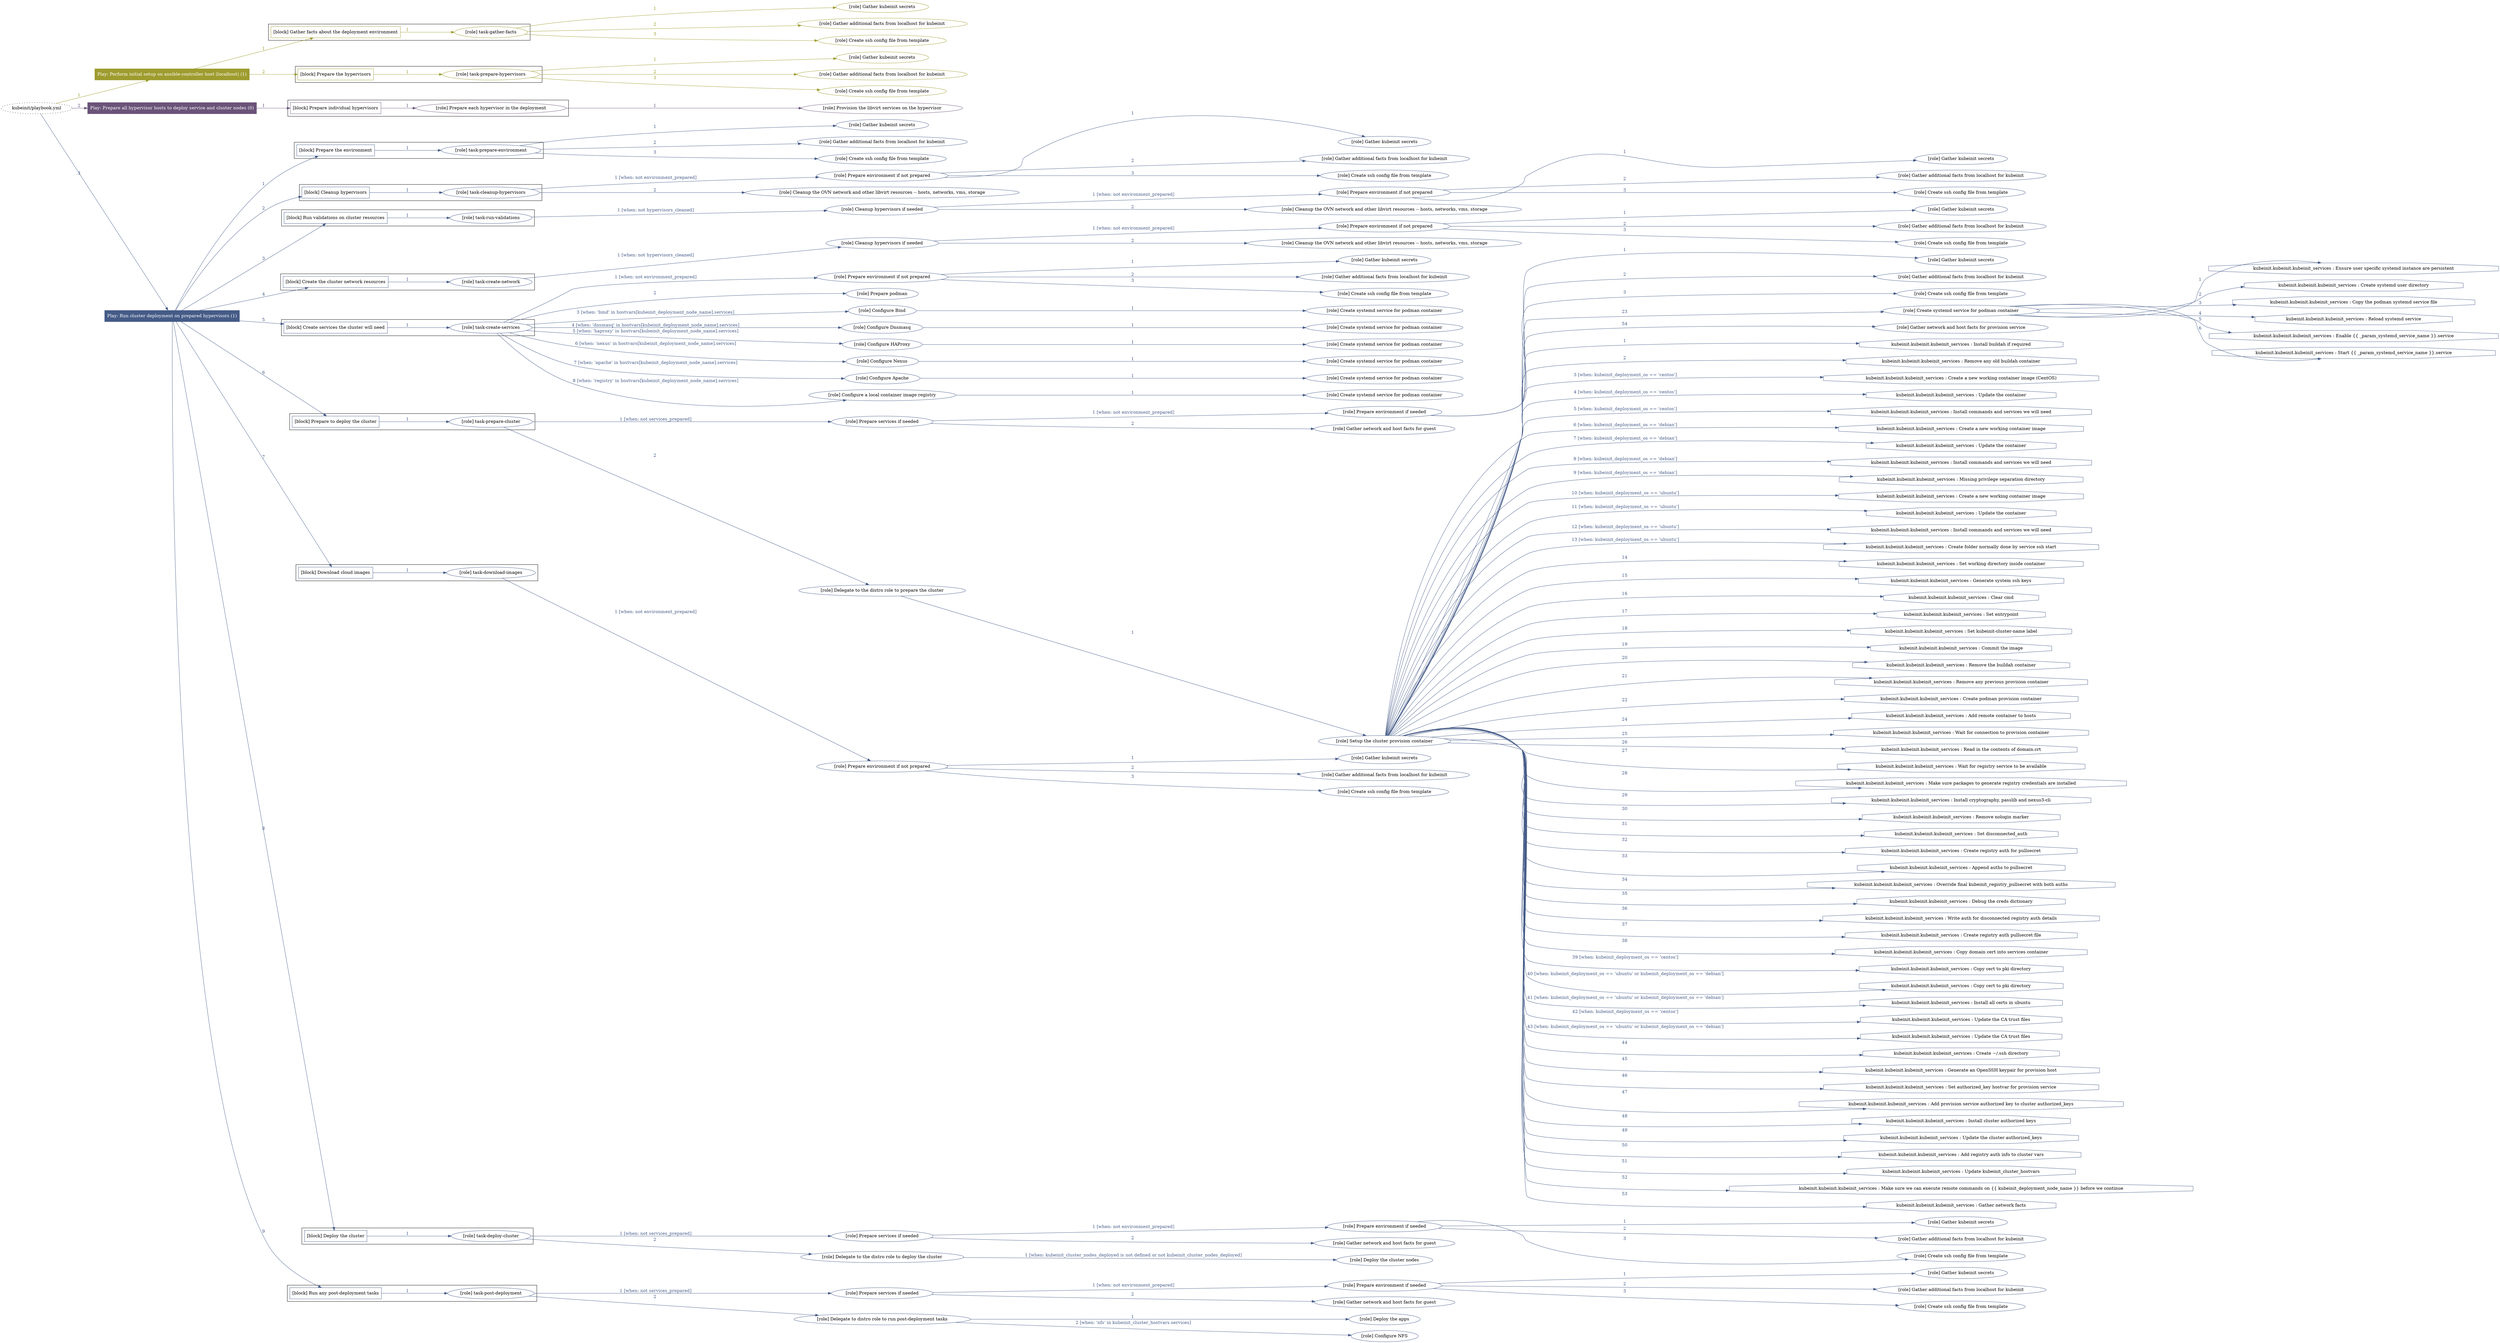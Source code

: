 digraph {
	graph [concentrate=true ordering=in rankdir=LR ratio=fill]
	edge [esep=5 sep=10]
	"kubeinit/playbook.yml" [URL="/home/runner/work/kubeinit/kubeinit/kubeinit/playbook.yml" id=playbook_72aa1213 style=dotted]
	play_aed22d1b [label="Play: Perform initial setup on ansible-controller host (localhost) (1)" URL="/home/runner/work/kubeinit/kubeinit/kubeinit/playbook.yml" color="#9e9c2e" fontcolor="#ffffff" id=play_aed22d1b shape=box style=filled tooltip=localhost]
	"kubeinit/playbook.yml" -> play_aed22d1b [label="1 " color="#9e9c2e" fontcolor="#9e9c2e" id=edge_8752d50e labeltooltip="1 " tooltip="1 "]
	subgraph "Gather kubeinit secrets" {
		role_e7291e01 [label="[role] Gather kubeinit secrets" URL="/home/runner/.ansible/collections/ansible_collections/kubeinit/kubeinit/roles/kubeinit_prepare/tasks/gather_kubeinit_facts.yml" color="#9e9c2e" id=role_e7291e01 tooltip="Gather kubeinit secrets"]
	}
	subgraph "Gather additional facts from localhost for kubeinit" {
		role_5be43564 [label="[role] Gather additional facts from localhost for kubeinit" URL="/home/runner/.ansible/collections/ansible_collections/kubeinit/kubeinit/roles/kubeinit_prepare/tasks/gather_kubeinit_facts.yml" color="#9e9c2e" id=role_5be43564 tooltip="Gather additional facts from localhost for kubeinit"]
	}
	subgraph "Create ssh config file from template" {
		role_4a3c4ea6 [label="[role] Create ssh config file from template" URL="/home/runner/.ansible/collections/ansible_collections/kubeinit/kubeinit/roles/kubeinit_prepare/tasks/gather_kubeinit_facts.yml" color="#9e9c2e" id=role_4a3c4ea6 tooltip="Create ssh config file from template"]
	}
	subgraph "task-gather-facts" {
		role_b9cf510a [label="[role] task-gather-facts" URL="/home/runner/work/kubeinit/kubeinit/kubeinit/playbook.yml" color="#9e9c2e" id=role_b9cf510a tooltip="task-gather-facts"]
		role_b9cf510a -> role_e7291e01 [label="1 " color="#9e9c2e" fontcolor="#9e9c2e" id=edge_aebdf1c6 labeltooltip="1 " tooltip="1 "]
		role_b9cf510a -> role_5be43564 [label="2 " color="#9e9c2e" fontcolor="#9e9c2e" id=edge_68f91801 labeltooltip="2 " tooltip="2 "]
		role_b9cf510a -> role_4a3c4ea6 [label="3 " color="#9e9c2e" fontcolor="#9e9c2e" id=edge_dea5350b labeltooltip="3 " tooltip="3 "]
	}
	subgraph "Gather kubeinit secrets" {
		role_a76a842b [label="[role] Gather kubeinit secrets" URL="/home/runner/.ansible/collections/ansible_collections/kubeinit/kubeinit/roles/kubeinit_prepare/tasks/gather_kubeinit_facts.yml" color="#9e9c2e" id=role_a76a842b tooltip="Gather kubeinit secrets"]
	}
	subgraph "Gather additional facts from localhost for kubeinit" {
		role_26986a9f [label="[role] Gather additional facts from localhost for kubeinit" URL="/home/runner/.ansible/collections/ansible_collections/kubeinit/kubeinit/roles/kubeinit_prepare/tasks/gather_kubeinit_facts.yml" color="#9e9c2e" id=role_26986a9f tooltip="Gather additional facts from localhost for kubeinit"]
	}
	subgraph "Create ssh config file from template" {
		role_cadfc899 [label="[role] Create ssh config file from template" URL="/home/runner/.ansible/collections/ansible_collections/kubeinit/kubeinit/roles/kubeinit_prepare/tasks/gather_kubeinit_facts.yml" color="#9e9c2e" id=role_cadfc899 tooltip="Create ssh config file from template"]
	}
	subgraph "task-prepare-hypervisors" {
		role_9f8aead9 [label="[role] task-prepare-hypervisors" URL="/home/runner/work/kubeinit/kubeinit/kubeinit/playbook.yml" color="#9e9c2e" id=role_9f8aead9 tooltip="task-prepare-hypervisors"]
		role_9f8aead9 -> role_a76a842b [label="1 " color="#9e9c2e" fontcolor="#9e9c2e" id=edge_769a4e81 labeltooltip="1 " tooltip="1 "]
		role_9f8aead9 -> role_26986a9f [label="2 " color="#9e9c2e" fontcolor="#9e9c2e" id=edge_ab1ffffe labeltooltip="2 " tooltip="2 "]
		role_9f8aead9 -> role_cadfc899 [label="3 " color="#9e9c2e" fontcolor="#9e9c2e" id=edge_c5f4a6a2 labeltooltip="3 " tooltip="3 "]
	}
	subgraph "Play: Perform initial setup on ansible-controller host (localhost) (1)" {
		play_aed22d1b -> block_aab425dc [label=1 color="#9e9c2e" fontcolor="#9e9c2e" id=edge_92929004 labeltooltip=1 tooltip=1]
		subgraph cluster_block_aab425dc {
			block_aab425dc [label="[block] Gather facts about the deployment environment" URL="/home/runner/work/kubeinit/kubeinit/kubeinit/playbook.yml" color="#9e9c2e" id=block_aab425dc labeltooltip="Gather facts about the deployment environment" shape=box tooltip="Gather facts about the deployment environment"]
			block_aab425dc -> role_b9cf510a [label="1 " color="#9e9c2e" fontcolor="#9e9c2e" id=edge_088b4250 labeltooltip="1 " tooltip="1 "]
		}
		play_aed22d1b -> block_ed9f83bd [label=2 color="#9e9c2e" fontcolor="#9e9c2e" id=edge_ae910aa9 labeltooltip=2 tooltip=2]
		subgraph cluster_block_ed9f83bd {
			block_ed9f83bd [label="[block] Prepare the hypervisors" URL="/home/runner/work/kubeinit/kubeinit/kubeinit/playbook.yml" color="#9e9c2e" id=block_ed9f83bd labeltooltip="Prepare the hypervisors" shape=box tooltip="Prepare the hypervisors"]
			block_ed9f83bd -> role_9f8aead9 [label="1 " color="#9e9c2e" fontcolor="#9e9c2e" id=edge_54750c11 labeltooltip="1 " tooltip="1 "]
		}
	}
	play_92f0d94c [label="Play: Prepare all hypervisor hosts to deploy service and cluster nodes (0)" URL="/home/runner/work/kubeinit/kubeinit/kubeinit/playbook.yml" color="#6a5379" fontcolor="#ffffff" id=play_92f0d94c shape=box style=filled tooltip="Play: Prepare all hypervisor hosts to deploy service and cluster nodes (0)"]
	"kubeinit/playbook.yml" -> play_92f0d94c [label="2 " color="#6a5379" fontcolor="#6a5379" id=edge_6a87ba27 labeltooltip="2 " tooltip="2 "]
	subgraph "Provision the libvirt services on the hypervisor" {
		role_cd5b7562 [label="[role] Provision the libvirt services on the hypervisor" URL="/home/runner/.ansible/collections/ansible_collections/kubeinit/kubeinit/roles/kubeinit_prepare/tasks/prepare_hypervisor.yml" color="#6a5379" id=role_cd5b7562 tooltip="Provision the libvirt services on the hypervisor"]
	}
	subgraph "Prepare each hypervisor in the deployment" {
		role_d56bf4d0 [label="[role] Prepare each hypervisor in the deployment" URL="/home/runner/work/kubeinit/kubeinit/kubeinit/playbook.yml" color="#6a5379" id=role_d56bf4d0 tooltip="Prepare each hypervisor in the deployment"]
		role_d56bf4d0 -> role_cd5b7562 [label="1 " color="#6a5379" fontcolor="#6a5379" id=edge_74fc34f1 labeltooltip="1 " tooltip="1 "]
	}
	subgraph "Play: Prepare all hypervisor hosts to deploy service and cluster nodes (0)" {
		play_92f0d94c -> block_572098e4 [label=1 color="#6a5379" fontcolor="#6a5379" id=edge_cd48ce86 labeltooltip=1 tooltip=1]
		subgraph cluster_block_572098e4 {
			block_572098e4 [label="[block] Prepare individual hypervisors" URL="/home/runner/work/kubeinit/kubeinit/kubeinit/playbook.yml" color="#6a5379" id=block_572098e4 labeltooltip="Prepare individual hypervisors" shape=box tooltip="Prepare individual hypervisors"]
			block_572098e4 -> role_d56bf4d0 [label="1 " color="#6a5379" fontcolor="#6a5379" id=edge_fa34790a labeltooltip="1 " tooltip="1 "]
		}
	}
	play_e2e0b0a1 [label="Play: Run cluster deployment on prepared hypervisors (1)" URL="/home/runner/work/kubeinit/kubeinit/kubeinit/playbook.yml" color="#455b87" fontcolor="#ffffff" id=play_e2e0b0a1 shape=box style=filled tooltip=localhost]
	"kubeinit/playbook.yml" -> play_e2e0b0a1 [label="3 " color="#455b87" fontcolor="#455b87" id=edge_0e747738 labeltooltip="3 " tooltip="3 "]
	subgraph "Gather kubeinit secrets" {
		role_c88a53d2 [label="[role] Gather kubeinit secrets" URL="/home/runner/.ansible/collections/ansible_collections/kubeinit/kubeinit/roles/kubeinit_prepare/tasks/gather_kubeinit_facts.yml" color="#455b87" id=role_c88a53d2 tooltip="Gather kubeinit secrets"]
	}
	subgraph "Gather additional facts from localhost for kubeinit" {
		role_ac2507e6 [label="[role] Gather additional facts from localhost for kubeinit" URL="/home/runner/.ansible/collections/ansible_collections/kubeinit/kubeinit/roles/kubeinit_prepare/tasks/gather_kubeinit_facts.yml" color="#455b87" id=role_ac2507e6 tooltip="Gather additional facts from localhost for kubeinit"]
	}
	subgraph "Create ssh config file from template" {
		role_c24913ce [label="[role] Create ssh config file from template" URL="/home/runner/.ansible/collections/ansible_collections/kubeinit/kubeinit/roles/kubeinit_prepare/tasks/gather_kubeinit_facts.yml" color="#455b87" id=role_c24913ce tooltip="Create ssh config file from template"]
	}
	subgraph "task-prepare-environment" {
		role_dc29e1fe [label="[role] task-prepare-environment" URL="/home/runner/work/kubeinit/kubeinit/kubeinit/playbook.yml" color="#455b87" id=role_dc29e1fe tooltip="task-prepare-environment"]
		role_dc29e1fe -> role_c88a53d2 [label="1 " color="#455b87" fontcolor="#455b87" id=edge_36daee83 labeltooltip="1 " tooltip="1 "]
		role_dc29e1fe -> role_ac2507e6 [label="2 " color="#455b87" fontcolor="#455b87" id=edge_8bc5a234 labeltooltip="2 " tooltip="2 "]
		role_dc29e1fe -> role_c24913ce [label="3 " color="#455b87" fontcolor="#455b87" id=edge_5dcd56e4 labeltooltip="3 " tooltip="3 "]
	}
	subgraph "Gather kubeinit secrets" {
		role_10e7a592 [label="[role] Gather kubeinit secrets" URL="/home/runner/.ansible/collections/ansible_collections/kubeinit/kubeinit/roles/kubeinit_prepare/tasks/gather_kubeinit_facts.yml" color="#455b87" id=role_10e7a592 tooltip="Gather kubeinit secrets"]
	}
	subgraph "Gather additional facts from localhost for kubeinit" {
		role_2350ddd1 [label="[role] Gather additional facts from localhost for kubeinit" URL="/home/runner/.ansible/collections/ansible_collections/kubeinit/kubeinit/roles/kubeinit_prepare/tasks/gather_kubeinit_facts.yml" color="#455b87" id=role_2350ddd1 tooltip="Gather additional facts from localhost for kubeinit"]
	}
	subgraph "Create ssh config file from template" {
		role_df91501e [label="[role] Create ssh config file from template" URL="/home/runner/.ansible/collections/ansible_collections/kubeinit/kubeinit/roles/kubeinit_prepare/tasks/gather_kubeinit_facts.yml" color="#455b87" id=role_df91501e tooltip="Create ssh config file from template"]
	}
	subgraph "Prepare environment if not prepared" {
		role_38478c0f [label="[role] Prepare environment if not prepared" URL="/home/runner/.ansible/collections/ansible_collections/kubeinit/kubeinit/roles/kubeinit_prepare/tasks/cleanup_hypervisors.yml" color="#455b87" id=role_38478c0f tooltip="Prepare environment if not prepared"]
		role_38478c0f -> role_10e7a592 [label="1 " color="#455b87" fontcolor="#455b87" id=edge_4408e563 labeltooltip="1 " tooltip="1 "]
		role_38478c0f -> role_2350ddd1 [label="2 " color="#455b87" fontcolor="#455b87" id=edge_9c91b924 labeltooltip="2 " tooltip="2 "]
		role_38478c0f -> role_df91501e [label="3 " color="#455b87" fontcolor="#455b87" id=edge_e2bbb874 labeltooltip="3 " tooltip="3 "]
	}
	subgraph "Cleanup the OVN network and other libvirt resources -- hosts, networks, vms, storage" {
		role_e74921ef [label="[role] Cleanup the OVN network and other libvirt resources -- hosts, networks, vms, storage" URL="/home/runner/.ansible/collections/ansible_collections/kubeinit/kubeinit/roles/kubeinit_prepare/tasks/cleanup_hypervisors.yml" color="#455b87" id=role_e74921ef tooltip="Cleanup the OVN network and other libvirt resources -- hosts, networks, vms, storage"]
	}
	subgraph "task-cleanup-hypervisors" {
		role_63c1df25 [label="[role] task-cleanup-hypervisors" URL="/home/runner/work/kubeinit/kubeinit/kubeinit/playbook.yml" color="#455b87" id=role_63c1df25 tooltip="task-cleanup-hypervisors"]
		role_63c1df25 -> role_38478c0f [label="1 [when: not environment_prepared]" color="#455b87" fontcolor="#455b87" id=edge_342fa993 labeltooltip="1 [when: not environment_prepared]" tooltip="1 [when: not environment_prepared]"]
		role_63c1df25 -> role_e74921ef [label="2 " color="#455b87" fontcolor="#455b87" id=edge_7819004c labeltooltip="2 " tooltip="2 "]
	}
	subgraph "Gather kubeinit secrets" {
		role_4a7351c9 [label="[role] Gather kubeinit secrets" URL="/home/runner/.ansible/collections/ansible_collections/kubeinit/kubeinit/roles/kubeinit_prepare/tasks/gather_kubeinit_facts.yml" color="#455b87" id=role_4a7351c9 tooltip="Gather kubeinit secrets"]
	}
	subgraph "Gather additional facts from localhost for kubeinit" {
		role_a2fa3ca5 [label="[role] Gather additional facts from localhost for kubeinit" URL="/home/runner/.ansible/collections/ansible_collections/kubeinit/kubeinit/roles/kubeinit_prepare/tasks/gather_kubeinit_facts.yml" color="#455b87" id=role_a2fa3ca5 tooltip="Gather additional facts from localhost for kubeinit"]
	}
	subgraph "Create ssh config file from template" {
		role_4de2f2f9 [label="[role] Create ssh config file from template" URL="/home/runner/.ansible/collections/ansible_collections/kubeinit/kubeinit/roles/kubeinit_prepare/tasks/gather_kubeinit_facts.yml" color="#455b87" id=role_4de2f2f9 tooltip="Create ssh config file from template"]
	}
	subgraph "Prepare environment if not prepared" {
		role_6668d99a [label="[role] Prepare environment if not prepared" URL="/home/runner/.ansible/collections/ansible_collections/kubeinit/kubeinit/roles/kubeinit_prepare/tasks/cleanup_hypervisors.yml" color="#455b87" id=role_6668d99a tooltip="Prepare environment if not prepared"]
		role_6668d99a -> role_4a7351c9 [label="1 " color="#455b87" fontcolor="#455b87" id=edge_67d21786 labeltooltip="1 " tooltip="1 "]
		role_6668d99a -> role_a2fa3ca5 [label="2 " color="#455b87" fontcolor="#455b87" id=edge_e459dcd6 labeltooltip="2 " tooltip="2 "]
		role_6668d99a -> role_4de2f2f9 [label="3 " color="#455b87" fontcolor="#455b87" id=edge_d8c0d89b labeltooltip="3 " tooltip="3 "]
	}
	subgraph "Cleanup the OVN network and other libvirt resources -- hosts, networks, vms, storage" {
		role_656ee139 [label="[role] Cleanup the OVN network and other libvirt resources -- hosts, networks, vms, storage" URL="/home/runner/.ansible/collections/ansible_collections/kubeinit/kubeinit/roles/kubeinit_prepare/tasks/cleanup_hypervisors.yml" color="#455b87" id=role_656ee139 tooltip="Cleanup the OVN network and other libvirt resources -- hosts, networks, vms, storage"]
	}
	subgraph "Cleanup hypervisors if needed" {
		role_152fb0e6 [label="[role] Cleanup hypervisors if needed" URL="/home/runner/.ansible/collections/ansible_collections/kubeinit/kubeinit/roles/kubeinit_validations/tasks/main.yml" color="#455b87" id=role_152fb0e6 tooltip="Cleanup hypervisors if needed"]
		role_152fb0e6 -> role_6668d99a [label="1 [when: not environment_prepared]" color="#455b87" fontcolor="#455b87" id=edge_7f6049a2 labeltooltip="1 [when: not environment_prepared]" tooltip="1 [when: not environment_prepared]"]
		role_152fb0e6 -> role_656ee139 [label="2 " color="#455b87" fontcolor="#455b87" id=edge_38ef4dd5 labeltooltip="2 " tooltip="2 "]
	}
	subgraph "task-run-validations" {
		role_983ee65b [label="[role] task-run-validations" URL="/home/runner/work/kubeinit/kubeinit/kubeinit/playbook.yml" color="#455b87" id=role_983ee65b tooltip="task-run-validations"]
		role_983ee65b -> role_152fb0e6 [label="1 [when: not hypervisors_cleaned]" color="#455b87" fontcolor="#455b87" id=edge_f54aecb6 labeltooltip="1 [when: not hypervisors_cleaned]" tooltip="1 [when: not hypervisors_cleaned]"]
	}
	subgraph "Gather kubeinit secrets" {
		role_b6b57470 [label="[role] Gather kubeinit secrets" URL="/home/runner/.ansible/collections/ansible_collections/kubeinit/kubeinit/roles/kubeinit_prepare/tasks/gather_kubeinit_facts.yml" color="#455b87" id=role_b6b57470 tooltip="Gather kubeinit secrets"]
	}
	subgraph "Gather additional facts from localhost for kubeinit" {
		role_06098d74 [label="[role] Gather additional facts from localhost for kubeinit" URL="/home/runner/.ansible/collections/ansible_collections/kubeinit/kubeinit/roles/kubeinit_prepare/tasks/gather_kubeinit_facts.yml" color="#455b87" id=role_06098d74 tooltip="Gather additional facts from localhost for kubeinit"]
	}
	subgraph "Create ssh config file from template" {
		role_ab6ccede [label="[role] Create ssh config file from template" URL="/home/runner/.ansible/collections/ansible_collections/kubeinit/kubeinit/roles/kubeinit_prepare/tasks/gather_kubeinit_facts.yml" color="#455b87" id=role_ab6ccede tooltip="Create ssh config file from template"]
	}
	subgraph "Prepare environment if not prepared" {
		role_f217c46d [label="[role] Prepare environment if not prepared" URL="/home/runner/.ansible/collections/ansible_collections/kubeinit/kubeinit/roles/kubeinit_prepare/tasks/cleanup_hypervisors.yml" color="#455b87" id=role_f217c46d tooltip="Prepare environment if not prepared"]
		role_f217c46d -> role_b6b57470 [label="1 " color="#455b87" fontcolor="#455b87" id=edge_2d12349b labeltooltip="1 " tooltip="1 "]
		role_f217c46d -> role_06098d74 [label="2 " color="#455b87" fontcolor="#455b87" id=edge_80bb0ca5 labeltooltip="2 " tooltip="2 "]
		role_f217c46d -> role_ab6ccede [label="3 " color="#455b87" fontcolor="#455b87" id=edge_65270494 labeltooltip="3 " tooltip="3 "]
	}
	subgraph "Cleanup the OVN network and other libvirt resources -- hosts, networks, vms, storage" {
		role_c7b5f4cd [label="[role] Cleanup the OVN network and other libvirt resources -- hosts, networks, vms, storage" URL="/home/runner/.ansible/collections/ansible_collections/kubeinit/kubeinit/roles/kubeinit_prepare/tasks/cleanup_hypervisors.yml" color="#455b87" id=role_c7b5f4cd tooltip="Cleanup the OVN network and other libvirt resources -- hosts, networks, vms, storage"]
	}
	subgraph "Cleanup hypervisors if needed" {
		role_37b9b5f3 [label="[role] Cleanup hypervisors if needed" URL="/home/runner/.ansible/collections/ansible_collections/kubeinit/kubeinit/roles/kubeinit_libvirt/tasks/create_network.yml" color="#455b87" id=role_37b9b5f3 tooltip="Cleanup hypervisors if needed"]
		role_37b9b5f3 -> role_f217c46d [label="1 [when: not environment_prepared]" color="#455b87" fontcolor="#455b87" id=edge_f7d403d6 labeltooltip="1 [when: not environment_prepared]" tooltip="1 [when: not environment_prepared]"]
		role_37b9b5f3 -> role_c7b5f4cd [label="2 " color="#455b87" fontcolor="#455b87" id=edge_56aa89e4 labeltooltip="2 " tooltip="2 "]
	}
	subgraph "task-create-network" {
		role_8aadea86 [label="[role] task-create-network" URL="/home/runner/work/kubeinit/kubeinit/kubeinit/playbook.yml" color="#455b87" id=role_8aadea86 tooltip="task-create-network"]
		role_8aadea86 -> role_37b9b5f3 [label="1 [when: not hypervisors_cleaned]" color="#455b87" fontcolor="#455b87" id=edge_32fc8c28 labeltooltip="1 [when: not hypervisors_cleaned]" tooltip="1 [when: not hypervisors_cleaned]"]
	}
	subgraph "Gather kubeinit secrets" {
		role_598a7726 [label="[role] Gather kubeinit secrets" URL="/home/runner/.ansible/collections/ansible_collections/kubeinit/kubeinit/roles/kubeinit_prepare/tasks/gather_kubeinit_facts.yml" color="#455b87" id=role_598a7726 tooltip="Gather kubeinit secrets"]
	}
	subgraph "Gather additional facts from localhost for kubeinit" {
		role_c189c20f [label="[role] Gather additional facts from localhost for kubeinit" URL="/home/runner/.ansible/collections/ansible_collections/kubeinit/kubeinit/roles/kubeinit_prepare/tasks/gather_kubeinit_facts.yml" color="#455b87" id=role_c189c20f tooltip="Gather additional facts from localhost for kubeinit"]
	}
	subgraph "Create ssh config file from template" {
		role_b13b9b4c [label="[role] Create ssh config file from template" URL="/home/runner/.ansible/collections/ansible_collections/kubeinit/kubeinit/roles/kubeinit_prepare/tasks/gather_kubeinit_facts.yml" color="#455b87" id=role_b13b9b4c tooltip="Create ssh config file from template"]
	}
	subgraph "Prepare environment if not prepared" {
		role_fcdddb93 [label="[role] Prepare environment if not prepared" URL="/home/runner/.ansible/collections/ansible_collections/kubeinit/kubeinit/roles/kubeinit_services/tasks/main.yml" color="#455b87" id=role_fcdddb93 tooltip="Prepare environment if not prepared"]
		role_fcdddb93 -> role_598a7726 [label="1 " color="#455b87" fontcolor="#455b87" id=edge_56eb4850 labeltooltip="1 " tooltip="1 "]
		role_fcdddb93 -> role_c189c20f [label="2 " color="#455b87" fontcolor="#455b87" id=edge_52983889 labeltooltip="2 " tooltip="2 "]
		role_fcdddb93 -> role_b13b9b4c [label="3 " color="#455b87" fontcolor="#455b87" id=edge_3d9bc468 labeltooltip="3 " tooltip="3 "]
	}
	subgraph "Prepare podman" {
		role_1f79f11b [label="[role] Prepare podman" URL="/home/runner/.ansible/collections/ansible_collections/kubeinit/kubeinit/roles/kubeinit_services/tasks/00_create_service_pod.yml" color="#455b87" id=role_1f79f11b tooltip="Prepare podman"]
	}
	subgraph "Create systemd service for podman container" {
		role_c3fc3cbe [label="[role] Create systemd service for podman container" URL="/home/runner/.ansible/collections/ansible_collections/kubeinit/kubeinit/roles/kubeinit_bind/tasks/main.yml" color="#455b87" id=role_c3fc3cbe tooltip="Create systemd service for podman container"]
	}
	subgraph "Configure Bind" {
		role_f40e62cf [label="[role] Configure Bind" URL="/home/runner/.ansible/collections/ansible_collections/kubeinit/kubeinit/roles/kubeinit_services/tasks/start_services_containers.yml" color="#455b87" id=role_f40e62cf tooltip="Configure Bind"]
		role_f40e62cf -> role_c3fc3cbe [label="1 " color="#455b87" fontcolor="#455b87" id=edge_fa9df040 labeltooltip="1 " tooltip="1 "]
	}
	subgraph "Create systemd service for podman container" {
		role_100a8197 [label="[role] Create systemd service for podman container" URL="/home/runner/.ansible/collections/ansible_collections/kubeinit/kubeinit/roles/kubeinit_dnsmasq/tasks/main.yml" color="#455b87" id=role_100a8197 tooltip="Create systemd service for podman container"]
	}
	subgraph "Configure Dnsmasq" {
		role_1b8273ec [label="[role] Configure Dnsmasq" URL="/home/runner/.ansible/collections/ansible_collections/kubeinit/kubeinit/roles/kubeinit_services/tasks/start_services_containers.yml" color="#455b87" id=role_1b8273ec tooltip="Configure Dnsmasq"]
		role_1b8273ec -> role_100a8197 [label="1 " color="#455b87" fontcolor="#455b87" id=edge_68f081f1 labeltooltip="1 " tooltip="1 "]
	}
	subgraph "Create systemd service for podman container" {
		role_10fc38b7 [label="[role] Create systemd service for podman container" URL="/home/runner/.ansible/collections/ansible_collections/kubeinit/kubeinit/roles/kubeinit_haproxy/tasks/main.yml" color="#455b87" id=role_10fc38b7 tooltip="Create systemd service for podman container"]
	}
	subgraph "Configure HAProxy" {
		role_023d5350 [label="[role] Configure HAProxy" URL="/home/runner/.ansible/collections/ansible_collections/kubeinit/kubeinit/roles/kubeinit_services/tasks/start_services_containers.yml" color="#455b87" id=role_023d5350 tooltip="Configure HAProxy"]
		role_023d5350 -> role_10fc38b7 [label="1 " color="#455b87" fontcolor="#455b87" id=edge_ee270929 labeltooltip="1 " tooltip="1 "]
	}
	subgraph "Create systemd service for podman container" {
		role_f1119b70 [label="[role] Create systemd service for podman container" URL="/home/runner/.ansible/collections/ansible_collections/kubeinit/kubeinit/roles/kubeinit_nexus/tasks/main.yml" color="#455b87" id=role_f1119b70 tooltip="Create systemd service for podman container"]
	}
	subgraph "Configure Nexus" {
		role_d950da7c [label="[role] Configure Nexus" URL="/home/runner/.ansible/collections/ansible_collections/kubeinit/kubeinit/roles/kubeinit_services/tasks/start_services_containers.yml" color="#455b87" id=role_d950da7c tooltip="Configure Nexus"]
		role_d950da7c -> role_f1119b70 [label="1 " color="#455b87" fontcolor="#455b87" id=edge_bcf3b3fb labeltooltip="1 " tooltip="1 "]
	}
	subgraph "Create systemd service for podman container" {
		role_830c9209 [label="[role] Create systemd service for podman container" URL="/home/runner/.ansible/collections/ansible_collections/kubeinit/kubeinit/roles/kubeinit_apache/tasks/main.yml" color="#455b87" id=role_830c9209 tooltip="Create systemd service for podman container"]
	}
	subgraph "Configure Apache" {
		role_c7eb9805 [label="[role] Configure Apache" URL="/home/runner/.ansible/collections/ansible_collections/kubeinit/kubeinit/roles/kubeinit_services/tasks/start_services_containers.yml" color="#455b87" id=role_c7eb9805 tooltip="Configure Apache"]
		role_c7eb9805 -> role_830c9209 [label="1 " color="#455b87" fontcolor="#455b87" id=edge_baa18e95 labeltooltip="1 " tooltip="1 "]
	}
	subgraph "Create systemd service for podman container" {
		role_7e459bf9 [label="[role] Create systemd service for podman container" URL="/home/runner/.ansible/collections/ansible_collections/kubeinit/kubeinit/roles/kubeinit_registry/tasks/main.yml" color="#455b87" id=role_7e459bf9 tooltip="Create systemd service for podman container"]
	}
	subgraph "Configure a local container image registry" {
		role_c952768a [label="[role] Configure a local container image registry" URL="/home/runner/.ansible/collections/ansible_collections/kubeinit/kubeinit/roles/kubeinit_services/tasks/start_services_containers.yml" color="#455b87" id=role_c952768a tooltip="Configure a local container image registry"]
		role_c952768a -> role_7e459bf9 [label="1 " color="#455b87" fontcolor="#455b87" id=edge_758ed266 labeltooltip="1 " tooltip="1 "]
	}
	subgraph "task-create-services" {
		role_fa7e76e3 [label="[role] task-create-services" URL="/home/runner/work/kubeinit/kubeinit/kubeinit/playbook.yml" color="#455b87" id=role_fa7e76e3 tooltip="task-create-services"]
		role_fa7e76e3 -> role_fcdddb93 [label="1 [when: not environment_prepared]" color="#455b87" fontcolor="#455b87" id=edge_c1e5650d labeltooltip="1 [when: not environment_prepared]" tooltip="1 [when: not environment_prepared]"]
		role_fa7e76e3 -> role_1f79f11b [label="2 " color="#455b87" fontcolor="#455b87" id=edge_01621ef3 labeltooltip="2 " tooltip="2 "]
		role_fa7e76e3 -> role_f40e62cf [label="3 [when: 'bind' in hostvars[kubeinit_deployment_node_name].services]" color="#455b87" fontcolor="#455b87" id=edge_c9cf616e labeltooltip="3 [when: 'bind' in hostvars[kubeinit_deployment_node_name].services]" tooltip="3 [when: 'bind' in hostvars[kubeinit_deployment_node_name].services]"]
		role_fa7e76e3 -> role_1b8273ec [label="4 [when: 'dnsmasq' in hostvars[kubeinit_deployment_node_name].services]" color="#455b87" fontcolor="#455b87" id=edge_c01d76fc labeltooltip="4 [when: 'dnsmasq' in hostvars[kubeinit_deployment_node_name].services]" tooltip="4 [when: 'dnsmasq' in hostvars[kubeinit_deployment_node_name].services]"]
		role_fa7e76e3 -> role_023d5350 [label="5 [when: 'haproxy' in hostvars[kubeinit_deployment_node_name].services]" color="#455b87" fontcolor="#455b87" id=edge_f6154e25 labeltooltip="5 [when: 'haproxy' in hostvars[kubeinit_deployment_node_name].services]" tooltip="5 [when: 'haproxy' in hostvars[kubeinit_deployment_node_name].services]"]
		role_fa7e76e3 -> role_d950da7c [label="6 [when: 'nexus' in hostvars[kubeinit_deployment_node_name].services]" color="#455b87" fontcolor="#455b87" id=edge_d0c43fd9 labeltooltip="6 [when: 'nexus' in hostvars[kubeinit_deployment_node_name].services]" tooltip="6 [when: 'nexus' in hostvars[kubeinit_deployment_node_name].services]"]
		role_fa7e76e3 -> role_c7eb9805 [label="7 [when: 'apache' in hostvars[kubeinit_deployment_node_name].services]" color="#455b87" fontcolor="#455b87" id=edge_968e1479 labeltooltip="7 [when: 'apache' in hostvars[kubeinit_deployment_node_name].services]" tooltip="7 [when: 'apache' in hostvars[kubeinit_deployment_node_name].services]"]
		role_fa7e76e3 -> role_c952768a [label="8 [when: 'registry' in hostvars[kubeinit_deployment_node_name].services]" color="#455b87" fontcolor="#455b87" id=edge_6fdd39b0 labeltooltip="8 [when: 'registry' in hostvars[kubeinit_deployment_node_name].services]" tooltip="8 [when: 'registry' in hostvars[kubeinit_deployment_node_name].services]"]
	}
	subgraph "Gather kubeinit secrets" {
		role_8123c40e [label="[role] Gather kubeinit secrets" URL="/home/runner/.ansible/collections/ansible_collections/kubeinit/kubeinit/roles/kubeinit_prepare/tasks/gather_kubeinit_facts.yml" color="#455b87" id=role_8123c40e tooltip="Gather kubeinit secrets"]
	}
	subgraph "Gather additional facts from localhost for kubeinit" {
		role_f228ee24 [label="[role] Gather additional facts from localhost for kubeinit" URL="/home/runner/.ansible/collections/ansible_collections/kubeinit/kubeinit/roles/kubeinit_prepare/tasks/gather_kubeinit_facts.yml" color="#455b87" id=role_f228ee24 tooltip="Gather additional facts from localhost for kubeinit"]
	}
	subgraph "Create ssh config file from template" {
		role_baadabef [label="[role] Create ssh config file from template" URL="/home/runner/.ansible/collections/ansible_collections/kubeinit/kubeinit/roles/kubeinit_prepare/tasks/gather_kubeinit_facts.yml" color="#455b87" id=role_baadabef tooltip="Create ssh config file from template"]
	}
	subgraph "Prepare environment if needed" {
		role_1e396b9a [label="[role] Prepare environment if needed" URL="/home/runner/.ansible/collections/ansible_collections/kubeinit/kubeinit/roles/kubeinit_services/tasks/prepare_services.yml" color="#455b87" id=role_1e396b9a tooltip="Prepare environment if needed"]
		role_1e396b9a -> role_8123c40e [label="1 " color="#455b87" fontcolor="#455b87" id=edge_611b7aec labeltooltip="1 " tooltip="1 "]
		role_1e396b9a -> role_f228ee24 [label="2 " color="#455b87" fontcolor="#455b87" id=edge_3f2d03bb labeltooltip="2 " tooltip="2 "]
		role_1e396b9a -> role_baadabef [label="3 " color="#455b87" fontcolor="#455b87" id=edge_1aff4764 labeltooltip="3 " tooltip="3 "]
	}
	subgraph "Gather network and host facts for guest" {
		role_f1b17f4e [label="[role] Gather network and host facts for guest" URL="/home/runner/.ansible/collections/ansible_collections/kubeinit/kubeinit/roles/kubeinit_services/tasks/prepare_services.yml" color="#455b87" id=role_f1b17f4e tooltip="Gather network and host facts for guest"]
	}
	subgraph "Prepare services if needed" {
		role_b90227d7 [label="[role] Prepare services if needed" URL="/home/runner/.ansible/collections/ansible_collections/kubeinit/kubeinit/roles/kubeinit_prepare/tasks/prepare_cluster.yml" color="#455b87" id=role_b90227d7 tooltip="Prepare services if needed"]
		role_b90227d7 -> role_1e396b9a [label="1 [when: not environment_prepared]" color="#455b87" fontcolor="#455b87" id=edge_cf579871 labeltooltip="1 [when: not environment_prepared]" tooltip="1 [when: not environment_prepared]"]
		role_b90227d7 -> role_f1b17f4e [label="2 " color="#455b87" fontcolor="#455b87" id=edge_6699fb9c labeltooltip="2 " tooltip="2 "]
	}
	subgraph "Create systemd service for podman container" {
		role_a698a9ad [label="[role] Create systemd service for podman container" URL="/home/runner/.ansible/collections/ansible_collections/kubeinit/kubeinit/roles/kubeinit_services/tasks/create_provision_container.yml" color="#455b87" id=role_a698a9ad tooltip="Create systemd service for podman container"]
		task_b175829d [label="kubeinit.kubeinit.kubeinit_services : Ensure user specific systemd instance are persistent" URL="/home/runner/.ansible/collections/ansible_collections/kubeinit/kubeinit/roles/kubeinit_services/tasks/create_managed_service.yml" color="#455b87" id=task_b175829d shape=octagon tooltip="kubeinit.kubeinit.kubeinit_services : Ensure user specific systemd instance are persistent"]
		role_a698a9ad -> task_b175829d [label="1 " color="#455b87" fontcolor="#455b87" id=edge_0c609fae labeltooltip="1 " tooltip="1 "]
		task_4e25e730 [label="kubeinit.kubeinit.kubeinit_services : Create systemd user directory" URL="/home/runner/.ansible/collections/ansible_collections/kubeinit/kubeinit/roles/kubeinit_services/tasks/create_managed_service.yml" color="#455b87" id=task_4e25e730 shape=octagon tooltip="kubeinit.kubeinit.kubeinit_services : Create systemd user directory"]
		role_a698a9ad -> task_4e25e730 [label="2 " color="#455b87" fontcolor="#455b87" id=edge_c8cd3ca0 labeltooltip="2 " tooltip="2 "]
		task_ffcda936 [label="kubeinit.kubeinit.kubeinit_services : Copy the podman systemd service file" URL="/home/runner/.ansible/collections/ansible_collections/kubeinit/kubeinit/roles/kubeinit_services/tasks/create_managed_service.yml" color="#455b87" id=task_ffcda936 shape=octagon tooltip="kubeinit.kubeinit.kubeinit_services : Copy the podman systemd service file"]
		role_a698a9ad -> task_ffcda936 [label="3 " color="#455b87" fontcolor="#455b87" id=edge_8dd0cb8c labeltooltip="3 " tooltip="3 "]
		task_6b71978e [label="kubeinit.kubeinit.kubeinit_services : Reload systemd service" URL="/home/runner/.ansible/collections/ansible_collections/kubeinit/kubeinit/roles/kubeinit_services/tasks/create_managed_service.yml" color="#455b87" id=task_6b71978e shape=octagon tooltip="kubeinit.kubeinit.kubeinit_services : Reload systemd service"]
		role_a698a9ad -> task_6b71978e [label="4 " color="#455b87" fontcolor="#455b87" id=edge_a794233a labeltooltip="4 " tooltip="4 "]
		task_a940f0b6 [label="kubeinit.kubeinit.kubeinit_services : Enable {{ _param_systemd_service_name }}.service" URL="/home/runner/.ansible/collections/ansible_collections/kubeinit/kubeinit/roles/kubeinit_services/tasks/create_managed_service.yml" color="#455b87" id=task_a940f0b6 shape=octagon tooltip="kubeinit.kubeinit.kubeinit_services : Enable {{ _param_systemd_service_name }}.service"]
		role_a698a9ad -> task_a940f0b6 [label="5 " color="#455b87" fontcolor="#455b87" id=edge_78592e73 labeltooltip="5 " tooltip="5 "]
		task_a15c20d0 [label="kubeinit.kubeinit.kubeinit_services : Start {{ _param_systemd_service_name }}.service" URL="/home/runner/.ansible/collections/ansible_collections/kubeinit/kubeinit/roles/kubeinit_services/tasks/create_managed_service.yml" color="#455b87" id=task_a15c20d0 shape=octagon tooltip="kubeinit.kubeinit.kubeinit_services : Start {{ _param_systemd_service_name }}.service"]
		role_a698a9ad -> task_a15c20d0 [label="6 " color="#455b87" fontcolor="#455b87" id=edge_7d46fd34 labeltooltip="6 " tooltip="6 "]
	}
	subgraph "Gather network and host facts for provision service" {
		role_a0121359 [label="[role] Gather network and host facts for provision service" URL="/home/runner/.ansible/collections/ansible_collections/kubeinit/kubeinit/roles/kubeinit_services/tasks/create_provision_container.yml" color="#455b87" id=role_a0121359 tooltip="Gather network and host facts for provision service"]
	}
	subgraph "Setup the cluster provision container" {
		role_23175af5 [label="[role] Setup the cluster provision container" URL="/home/runner/.ansible/collections/ansible_collections/kubeinit/kubeinit/roles/kubeinit_cdk/tasks/prepare_cluster.yml" color="#455b87" id=role_23175af5 tooltip="Setup the cluster provision container"]
		task_8704e1ef [label="kubeinit.kubeinit.kubeinit_services : Install buildah if required" URL="/home/runner/.ansible/collections/ansible_collections/kubeinit/kubeinit/roles/kubeinit_services/tasks/create_provision_container.yml" color="#455b87" id=task_8704e1ef shape=octagon tooltip="kubeinit.kubeinit.kubeinit_services : Install buildah if required"]
		role_23175af5 -> task_8704e1ef [label="1 " color="#455b87" fontcolor="#455b87" id=edge_6aa98c8b labeltooltip="1 " tooltip="1 "]
		task_8307ad4f [label="kubeinit.kubeinit.kubeinit_services : Remove any old buildah container" URL="/home/runner/.ansible/collections/ansible_collections/kubeinit/kubeinit/roles/kubeinit_services/tasks/create_provision_container.yml" color="#455b87" id=task_8307ad4f shape=octagon tooltip="kubeinit.kubeinit.kubeinit_services : Remove any old buildah container"]
		role_23175af5 -> task_8307ad4f [label="2 " color="#455b87" fontcolor="#455b87" id=edge_b95f33a0 labeltooltip="2 " tooltip="2 "]
		task_f354d9b2 [label="kubeinit.kubeinit.kubeinit_services : Create a new working container image (CentOS)" URL="/home/runner/.ansible/collections/ansible_collections/kubeinit/kubeinit/roles/kubeinit_services/tasks/create_provision_container.yml" color="#455b87" id=task_f354d9b2 shape=octagon tooltip="kubeinit.kubeinit.kubeinit_services : Create a new working container image (CentOS)"]
		role_23175af5 -> task_f354d9b2 [label="3 [when: kubeinit_deployment_os == 'centos']" color="#455b87" fontcolor="#455b87" id=edge_f53fadb1 labeltooltip="3 [when: kubeinit_deployment_os == 'centos']" tooltip="3 [when: kubeinit_deployment_os == 'centos']"]
		task_effe2a07 [label="kubeinit.kubeinit.kubeinit_services : Update the container" URL="/home/runner/.ansible/collections/ansible_collections/kubeinit/kubeinit/roles/kubeinit_services/tasks/create_provision_container.yml" color="#455b87" id=task_effe2a07 shape=octagon tooltip="kubeinit.kubeinit.kubeinit_services : Update the container"]
		role_23175af5 -> task_effe2a07 [label="4 [when: kubeinit_deployment_os == 'centos']" color="#455b87" fontcolor="#455b87" id=edge_7410d5ba labeltooltip="4 [when: kubeinit_deployment_os == 'centos']" tooltip="4 [when: kubeinit_deployment_os == 'centos']"]
		task_6be9a530 [label="kubeinit.kubeinit.kubeinit_services : Install commands and services we will need" URL="/home/runner/.ansible/collections/ansible_collections/kubeinit/kubeinit/roles/kubeinit_services/tasks/create_provision_container.yml" color="#455b87" id=task_6be9a530 shape=octagon tooltip="kubeinit.kubeinit.kubeinit_services : Install commands and services we will need"]
		role_23175af5 -> task_6be9a530 [label="5 [when: kubeinit_deployment_os == 'centos']" color="#455b87" fontcolor="#455b87" id=edge_f204ffc6 labeltooltip="5 [when: kubeinit_deployment_os == 'centos']" tooltip="5 [when: kubeinit_deployment_os == 'centos']"]
		task_fe112f6b [label="kubeinit.kubeinit.kubeinit_services : Create a new working container image" URL="/home/runner/.ansible/collections/ansible_collections/kubeinit/kubeinit/roles/kubeinit_services/tasks/create_provision_container.yml" color="#455b87" id=task_fe112f6b shape=octagon tooltip="kubeinit.kubeinit.kubeinit_services : Create a new working container image"]
		role_23175af5 -> task_fe112f6b [label="6 [when: kubeinit_deployment_os == 'debian']" color="#455b87" fontcolor="#455b87" id=edge_4769af39 labeltooltip="6 [when: kubeinit_deployment_os == 'debian']" tooltip="6 [when: kubeinit_deployment_os == 'debian']"]
		task_2857398b [label="kubeinit.kubeinit.kubeinit_services : Update the container" URL="/home/runner/.ansible/collections/ansible_collections/kubeinit/kubeinit/roles/kubeinit_services/tasks/create_provision_container.yml" color="#455b87" id=task_2857398b shape=octagon tooltip="kubeinit.kubeinit.kubeinit_services : Update the container"]
		role_23175af5 -> task_2857398b [label="7 [when: kubeinit_deployment_os == 'debian']" color="#455b87" fontcolor="#455b87" id=edge_88263541 labeltooltip="7 [when: kubeinit_deployment_os == 'debian']" tooltip="7 [when: kubeinit_deployment_os == 'debian']"]
		task_df6f03d9 [label="kubeinit.kubeinit.kubeinit_services : Install commands and services we will need" URL="/home/runner/.ansible/collections/ansible_collections/kubeinit/kubeinit/roles/kubeinit_services/tasks/create_provision_container.yml" color="#455b87" id=task_df6f03d9 shape=octagon tooltip="kubeinit.kubeinit.kubeinit_services : Install commands and services we will need"]
		role_23175af5 -> task_df6f03d9 [label="8 [when: kubeinit_deployment_os == 'debian']" color="#455b87" fontcolor="#455b87" id=edge_033fb7dc labeltooltip="8 [when: kubeinit_deployment_os == 'debian']" tooltip="8 [when: kubeinit_deployment_os == 'debian']"]
		task_ff1e3493 [label="kubeinit.kubeinit.kubeinit_services : Missing privilege separation directory" URL="/home/runner/.ansible/collections/ansible_collections/kubeinit/kubeinit/roles/kubeinit_services/tasks/create_provision_container.yml" color="#455b87" id=task_ff1e3493 shape=octagon tooltip="kubeinit.kubeinit.kubeinit_services : Missing privilege separation directory"]
		role_23175af5 -> task_ff1e3493 [label="9 [when: kubeinit_deployment_os == 'debian']" color="#455b87" fontcolor="#455b87" id=edge_466fd7ce labeltooltip="9 [when: kubeinit_deployment_os == 'debian']" tooltip="9 [when: kubeinit_deployment_os == 'debian']"]
		task_628bbffc [label="kubeinit.kubeinit.kubeinit_services : Create a new working container image" URL="/home/runner/.ansible/collections/ansible_collections/kubeinit/kubeinit/roles/kubeinit_services/tasks/create_provision_container.yml" color="#455b87" id=task_628bbffc shape=octagon tooltip="kubeinit.kubeinit.kubeinit_services : Create a new working container image"]
		role_23175af5 -> task_628bbffc [label="10 [when: kubeinit_deployment_os == 'ubuntu']" color="#455b87" fontcolor="#455b87" id=edge_e8b78716 labeltooltip="10 [when: kubeinit_deployment_os == 'ubuntu']" tooltip="10 [when: kubeinit_deployment_os == 'ubuntu']"]
		task_4f284571 [label="kubeinit.kubeinit.kubeinit_services : Update the container" URL="/home/runner/.ansible/collections/ansible_collections/kubeinit/kubeinit/roles/kubeinit_services/tasks/create_provision_container.yml" color="#455b87" id=task_4f284571 shape=octagon tooltip="kubeinit.kubeinit.kubeinit_services : Update the container"]
		role_23175af5 -> task_4f284571 [label="11 [when: kubeinit_deployment_os == 'ubuntu']" color="#455b87" fontcolor="#455b87" id=edge_4a2e9ef6 labeltooltip="11 [when: kubeinit_deployment_os == 'ubuntu']" tooltip="11 [when: kubeinit_deployment_os == 'ubuntu']"]
		task_97b4243f [label="kubeinit.kubeinit.kubeinit_services : Install commands and services we will need" URL="/home/runner/.ansible/collections/ansible_collections/kubeinit/kubeinit/roles/kubeinit_services/tasks/create_provision_container.yml" color="#455b87" id=task_97b4243f shape=octagon tooltip="kubeinit.kubeinit.kubeinit_services : Install commands and services we will need"]
		role_23175af5 -> task_97b4243f [label="12 [when: kubeinit_deployment_os == 'ubuntu']" color="#455b87" fontcolor="#455b87" id=edge_5dbd0778 labeltooltip="12 [when: kubeinit_deployment_os == 'ubuntu']" tooltip="12 [when: kubeinit_deployment_os == 'ubuntu']"]
		task_54071b35 [label="kubeinit.kubeinit.kubeinit_services : Create folder normally done by service ssh start" URL="/home/runner/.ansible/collections/ansible_collections/kubeinit/kubeinit/roles/kubeinit_services/tasks/create_provision_container.yml" color="#455b87" id=task_54071b35 shape=octagon tooltip="kubeinit.kubeinit.kubeinit_services : Create folder normally done by service ssh start"]
		role_23175af5 -> task_54071b35 [label="13 [when: kubeinit_deployment_os == 'ubuntu']" color="#455b87" fontcolor="#455b87" id=edge_c426f59a labeltooltip="13 [when: kubeinit_deployment_os == 'ubuntu']" tooltip="13 [when: kubeinit_deployment_os == 'ubuntu']"]
		task_21ce70af [label="kubeinit.kubeinit.kubeinit_services : Set working directory inside container" URL="/home/runner/.ansible/collections/ansible_collections/kubeinit/kubeinit/roles/kubeinit_services/tasks/create_provision_container.yml" color="#455b87" id=task_21ce70af shape=octagon tooltip="kubeinit.kubeinit.kubeinit_services : Set working directory inside container"]
		role_23175af5 -> task_21ce70af [label="14 " color="#455b87" fontcolor="#455b87" id=edge_f6d5e94d labeltooltip="14 " tooltip="14 "]
		task_3490954b [label="kubeinit.kubeinit.kubeinit_services : Generate system ssh keys" URL="/home/runner/.ansible/collections/ansible_collections/kubeinit/kubeinit/roles/kubeinit_services/tasks/create_provision_container.yml" color="#455b87" id=task_3490954b shape=octagon tooltip="kubeinit.kubeinit.kubeinit_services : Generate system ssh keys"]
		role_23175af5 -> task_3490954b [label="15 " color="#455b87" fontcolor="#455b87" id=edge_61f16e5d labeltooltip="15 " tooltip="15 "]
		task_6b812dc9 [label="kubeinit.kubeinit.kubeinit_services : Clear cmd" URL="/home/runner/.ansible/collections/ansible_collections/kubeinit/kubeinit/roles/kubeinit_services/tasks/create_provision_container.yml" color="#455b87" id=task_6b812dc9 shape=octagon tooltip="kubeinit.kubeinit.kubeinit_services : Clear cmd"]
		role_23175af5 -> task_6b812dc9 [label="16 " color="#455b87" fontcolor="#455b87" id=edge_65fd1908 labeltooltip="16 " tooltip="16 "]
		task_80fb01f1 [label="kubeinit.kubeinit.kubeinit_services : Set entrypoint" URL="/home/runner/.ansible/collections/ansible_collections/kubeinit/kubeinit/roles/kubeinit_services/tasks/create_provision_container.yml" color="#455b87" id=task_80fb01f1 shape=octagon tooltip="kubeinit.kubeinit.kubeinit_services : Set entrypoint"]
		role_23175af5 -> task_80fb01f1 [label="17 " color="#455b87" fontcolor="#455b87" id=edge_9150a264 labeltooltip="17 " tooltip="17 "]
		task_cdf44f42 [label="kubeinit.kubeinit.kubeinit_services : Set kubeinit-cluster-name label" URL="/home/runner/.ansible/collections/ansible_collections/kubeinit/kubeinit/roles/kubeinit_services/tasks/create_provision_container.yml" color="#455b87" id=task_cdf44f42 shape=octagon tooltip="kubeinit.kubeinit.kubeinit_services : Set kubeinit-cluster-name label"]
		role_23175af5 -> task_cdf44f42 [label="18 " color="#455b87" fontcolor="#455b87" id=edge_3a813f1d labeltooltip="18 " tooltip="18 "]
		task_49aa42ea [label="kubeinit.kubeinit.kubeinit_services : Commit the image" URL="/home/runner/.ansible/collections/ansible_collections/kubeinit/kubeinit/roles/kubeinit_services/tasks/create_provision_container.yml" color="#455b87" id=task_49aa42ea shape=octagon tooltip="kubeinit.kubeinit.kubeinit_services : Commit the image"]
		role_23175af5 -> task_49aa42ea [label="19 " color="#455b87" fontcolor="#455b87" id=edge_be3cf6c2 labeltooltip="19 " tooltip="19 "]
		task_50eec3a2 [label="kubeinit.kubeinit.kubeinit_services : Remove the buildah container" URL="/home/runner/.ansible/collections/ansible_collections/kubeinit/kubeinit/roles/kubeinit_services/tasks/create_provision_container.yml" color="#455b87" id=task_50eec3a2 shape=octagon tooltip="kubeinit.kubeinit.kubeinit_services : Remove the buildah container"]
		role_23175af5 -> task_50eec3a2 [label="20 " color="#455b87" fontcolor="#455b87" id=edge_34f94268 labeltooltip="20 " tooltip="20 "]
		task_621a15da [label="kubeinit.kubeinit.kubeinit_services : Remove any previous provision container" URL="/home/runner/.ansible/collections/ansible_collections/kubeinit/kubeinit/roles/kubeinit_services/tasks/create_provision_container.yml" color="#455b87" id=task_621a15da shape=octagon tooltip="kubeinit.kubeinit.kubeinit_services : Remove any previous provision container"]
		role_23175af5 -> task_621a15da [label="21 " color="#455b87" fontcolor="#455b87" id=edge_858b75d5 labeltooltip="21 " tooltip="21 "]
		task_de3056a8 [label="kubeinit.kubeinit.kubeinit_services : Create podman provision container" URL="/home/runner/.ansible/collections/ansible_collections/kubeinit/kubeinit/roles/kubeinit_services/tasks/create_provision_container.yml" color="#455b87" id=task_de3056a8 shape=octagon tooltip="kubeinit.kubeinit.kubeinit_services : Create podman provision container"]
		role_23175af5 -> task_de3056a8 [label="22 " color="#455b87" fontcolor="#455b87" id=edge_32d6e76e labeltooltip="22 " tooltip="22 "]
		role_23175af5 -> role_a698a9ad [label="23 " color="#455b87" fontcolor="#455b87" id=edge_b5806d4f labeltooltip="23 " tooltip="23 "]
		task_50516b9d [label="kubeinit.kubeinit.kubeinit_services : Add remote container to hosts" URL="/home/runner/.ansible/collections/ansible_collections/kubeinit/kubeinit/roles/kubeinit_services/tasks/create_provision_container.yml" color="#455b87" id=task_50516b9d shape=octagon tooltip="kubeinit.kubeinit.kubeinit_services : Add remote container to hosts"]
		role_23175af5 -> task_50516b9d [label="24 " color="#455b87" fontcolor="#455b87" id=edge_dea0979f labeltooltip="24 " tooltip="24 "]
		task_81cf8e2a [label="kubeinit.kubeinit.kubeinit_services : Wait for connection to provision container" URL="/home/runner/.ansible/collections/ansible_collections/kubeinit/kubeinit/roles/kubeinit_services/tasks/create_provision_container.yml" color="#455b87" id=task_81cf8e2a shape=octagon tooltip="kubeinit.kubeinit.kubeinit_services : Wait for connection to provision container"]
		role_23175af5 -> task_81cf8e2a [label="25 " color="#455b87" fontcolor="#455b87" id=edge_ac41a7c4 labeltooltip="25 " tooltip="25 "]
		task_a1153914 [label="kubeinit.kubeinit.kubeinit_services : Read in the contents of domain.crt" URL="/home/runner/.ansible/collections/ansible_collections/kubeinit/kubeinit/roles/kubeinit_services/tasks/create_provision_container.yml" color="#455b87" id=task_a1153914 shape=octagon tooltip="kubeinit.kubeinit.kubeinit_services : Read in the contents of domain.crt"]
		role_23175af5 -> task_a1153914 [label="26 " color="#455b87" fontcolor="#455b87" id=edge_c23cd0e0 labeltooltip="26 " tooltip="26 "]
		task_e6934232 [label="kubeinit.kubeinit.kubeinit_services : Wait for registry service to be available" URL="/home/runner/.ansible/collections/ansible_collections/kubeinit/kubeinit/roles/kubeinit_services/tasks/create_provision_container.yml" color="#455b87" id=task_e6934232 shape=octagon tooltip="kubeinit.kubeinit.kubeinit_services : Wait for registry service to be available"]
		role_23175af5 -> task_e6934232 [label="27 " color="#455b87" fontcolor="#455b87" id=edge_9635b9d4 labeltooltip="27 " tooltip="27 "]
		task_8f0f7bb0 [label="kubeinit.kubeinit.kubeinit_services : Make sure packages to generate registry credentials are installed" URL="/home/runner/.ansible/collections/ansible_collections/kubeinit/kubeinit/roles/kubeinit_services/tasks/create_provision_container.yml" color="#455b87" id=task_8f0f7bb0 shape=octagon tooltip="kubeinit.kubeinit.kubeinit_services : Make sure packages to generate registry credentials are installed"]
		role_23175af5 -> task_8f0f7bb0 [label="28 " color="#455b87" fontcolor="#455b87" id=edge_110c8d60 labeltooltip="28 " tooltip="28 "]
		task_a5d171c5 [label="kubeinit.kubeinit.kubeinit_services : Install cryptography, passlib and nexus3-cli" URL="/home/runner/.ansible/collections/ansible_collections/kubeinit/kubeinit/roles/kubeinit_services/tasks/create_provision_container.yml" color="#455b87" id=task_a5d171c5 shape=octagon tooltip="kubeinit.kubeinit.kubeinit_services : Install cryptography, passlib and nexus3-cli"]
		role_23175af5 -> task_a5d171c5 [label="29 " color="#455b87" fontcolor="#455b87" id=edge_1798e594 labeltooltip="29 " tooltip="29 "]
		task_07ba9d5b [label="kubeinit.kubeinit.kubeinit_services : Remove nologin marker" URL="/home/runner/.ansible/collections/ansible_collections/kubeinit/kubeinit/roles/kubeinit_services/tasks/create_provision_container.yml" color="#455b87" id=task_07ba9d5b shape=octagon tooltip="kubeinit.kubeinit.kubeinit_services : Remove nologin marker"]
		role_23175af5 -> task_07ba9d5b [label="30 " color="#455b87" fontcolor="#455b87" id=edge_34a91dc4 labeltooltip="30 " tooltip="30 "]
		task_e93dc456 [label="kubeinit.kubeinit.kubeinit_services : Set disconnected_auth" URL="/home/runner/.ansible/collections/ansible_collections/kubeinit/kubeinit/roles/kubeinit_services/tasks/create_provision_container.yml" color="#455b87" id=task_e93dc456 shape=octagon tooltip="kubeinit.kubeinit.kubeinit_services : Set disconnected_auth"]
		role_23175af5 -> task_e93dc456 [label="31 " color="#455b87" fontcolor="#455b87" id=edge_a1a4941f labeltooltip="31 " tooltip="31 "]
		task_15d2f638 [label="kubeinit.kubeinit.kubeinit_services : Create registry auth for pullsecret" URL="/home/runner/.ansible/collections/ansible_collections/kubeinit/kubeinit/roles/kubeinit_services/tasks/create_provision_container.yml" color="#455b87" id=task_15d2f638 shape=octagon tooltip="kubeinit.kubeinit.kubeinit_services : Create registry auth for pullsecret"]
		role_23175af5 -> task_15d2f638 [label="32 " color="#455b87" fontcolor="#455b87" id=edge_c442414f labeltooltip="32 " tooltip="32 "]
		task_b0039ba0 [label="kubeinit.kubeinit.kubeinit_services : Append auths to pullsecret" URL="/home/runner/.ansible/collections/ansible_collections/kubeinit/kubeinit/roles/kubeinit_services/tasks/create_provision_container.yml" color="#455b87" id=task_b0039ba0 shape=octagon tooltip="kubeinit.kubeinit.kubeinit_services : Append auths to pullsecret"]
		role_23175af5 -> task_b0039ba0 [label="33 " color="#455b87" fontcolor="#455b87" id=edge_ad159497 labeltooltip="33 " tooltip="33 "]
		task_0e1d511f [label="kubeinit.kubeinit.kubeinit_services : Override final kubeinit_registry_pullsecret with both auths" URL="/home/runner/.ansible/collections/ansible_collections/kubeinit/kubeinit/roles/kubeinit_services/tasks/create_provision_container.yml" color="#455b87" id=task_0e1d511f shape=octagon tooltip="kubeinit.kubeinit.kubeinit_services : Override final kubeinit_registry_pullsecret with both auths"]
		role_23175af5 -> task_0e1d511f [label="34 " color="#455b87" fontcolor="#455b87" id=edge_f3d6bd0c labeltooltip="34 " tooltip="34 "]
		task_ba49d798 [label="kubeinit.kubeinit.kubeinit_services : Debug the creds dictionary" URL="/home/runner/.ansible/collections/ansible_collections/kubeinit/kubeinit/roles/kubeinit_services/tasks/create_provision_container.yml" color="#455b87" id=task_ba49d798 shape=octagon tooltip="kubeinit.kubeinit.kubeinit_services : Debug the creds dictionary"]
		role_23175af5 -> task_ba49d798 [label="35 " color="#455b87" fontcolor="#455b87" id=edge_249ba7de labeltooltip="35 " tooltip="35 "]
		task_51206ed8 [label="kubeinit.kubeinit.kubeinit_services : Write auth for disconnected registry auth details" URL="/home/runner/.ansible/collections/ansible_collections/kubeinit/kubeinit/roles/kubeinit_services/tasks/create_provision_container.yml" color="#455b87" id=task_51206ed8 shape=octagon tooltip="kubeinit.kubeinit.kubeinit_services : Write auth for disconnected registry auth details"]
		role_23175af5 -> task_51206ed8 [label="36 " color="#455b87" fontcolor="#455b87" id=edge_8ef2b9dc labeltooltip="36 " tooltip="36 "]
		task_660e738f [label="kubeinit.kubeinit.kubeinit_services : Create registry auth pullsecret file" URL="/home/runner/.ansible/collections/ansible_collections/kubeinit/kubeinit/roles/kubeinit_services/tasks/create_provision_container.yml" color="#455b87" id=task_660e738f shape=octagon tooltip="kubeinit.kubeinit.kubeinit_services : Create registry auth pullsecret file"]
		role_23175af5 -> task_660e738f [label="37 " color="#455b87" fontcolor="#455b87" id=edge_d1159386 labeltooltip="37 " tooltip="37 "]
		task_28ae77d4 [label="kubeinit.kubeinit.kubeinit_services : Copy domain cert into services container" URL="/home/runner/.ansible/collections/ansible_collections/kubeinit/kubeinit/roles/kubeinit_services/tasks/create_provision_container.yml" color="#455b87" id=task_28ae77d4 shape=octagon tooltip="kubeinit.kubeinit.kubeinit_services : Copy domain cert into services container"]
		role_23175af5 -> task_28ae77d4 [label="38 " color="#455b87" fontcolor="#455b87" id=edge_0c0f9804 labeltooltip="38 " tooltip="38 "]
		task_3d0c7be0 [label="kubeinit.kubeinit.kubeinit_services : Copy cert to pki directory" URL="/home/runner/.ansible/collections/ansible_collections/kubeinit/kubeinit/roles/kubeinit_services/tasks/create_provision_container.yml" color="#455b87" id=task_3d0c7be0 shape=octagon tooltip="kubeinit.kubeinit.kubeinit_services : Copy cert to pki directory"]
		role_23175af5 -> task_3d0c7be0 [label="39 [when: kubeinit_deployment_os == 'centos']" color="#455b87" fontcolor="#455b87" id=edge_5f1208ac labeltooltip="39 [when: kubeinit_deployment_os == 'centos']" tooltip="39 [when: kubeinit_deployment_os == 'centos']"]
		task_7d10b4cc [label="kubeinit.kubeinit.kubeinit_services : Copy cert to pki directory" URL="/home/runner/.ansible/collections/ansible_collections/kubeinit/kubeinit/roles/kubeinit_services/tasks/create_provision_container.yml" color="#455b87" id=task_7d10b4cc shape=octagon tooltip="kubeinit.kubeinit.kubeinit_services : Copy cert to pki directory"]
		role_23175af5 -> task_7d10b4cc [label="40 [when: kubeinit_deployment_os == 'ubuntu' or kubeinit_deployment_os == 'debian']" color="#455b87" fontcolor="#455b87" id=edge_e50b793c labeltooltip="40 [when: kubeinit_deployment_os == 'ubuntu' or kubeinit_deployment_os == 'debian']" tooltip="40 [when: kubeinit_deployment_os == 'ubuntu' or kubeinit_deployment_os == 'debian']"]
		task_8c8e4e0e [label="kubeinit.kubeinit.kubeinit_services : Install all certs in ubuntu" URL="/home/runner/.ansible/collections/ansible_collections/kubeinit/kubeinit/roles/kubeinit_services/tasks/create_provision_container.yml" color="#455b87" id=task_8c8e4e0e shape=octagon tooltip="kubeinit.kubeinit.kubeinit_services : Install all certs in ubuntu"]
		role_23175af5 -> task_8c8e4e0e [label="41 [when: kubeinit_deployment_os == 'ubuntu' or kubeinit_deployment_os == 'debian']" color="#455b87" fontcolor="#455b87" id=edge_afe56bcf labeltooltip="41 [when: kubeinit_deployment_os == 'ubuntu' or kubeinit_deployment_os == 'debian']" tooltip="41 [when: kubeinit_deployment_os == 'ubuntu' or kubeinit_deployment_os == 'debian']"]
		task_490cc997 [label="kubeinit.kubeinit.kubeinit_services : Update the CA trust files" URL="/home/runner/.ansible/collections/ansible_collections/kubeinit/kubeinit/roles/kubeinit_services/tasks/create_provision_container.yml" color="#455b87" id=task_490cc997 shape=octagon tooltip="kubeinit.kubeinit.kubeinit_services : Update the CA trust files"]
		role_23175af5 -> task_490cc997 [label="42 [when: kubeinit_deployment_os == 'centos']" color="#455b87" fontcolor="#455b87" id=edge_58aa5527 labeltooltip="42 [when: kubeinit_deployment_os == 'centos']" tooltip="42 [when: kubeinit_deployment_os == 'centos']"]
		task_0b3bbed2 [label="kubeinit.kubeinit.kubeinit_services : Update the CA trust files" URL="/home/runner/.ansible/collections/ansible_collections/kubeinit/kubeinit/roles/kubeinit_services/tasks/create_provision_container.yml" color="#455b87" id=task_0b3bbed2 shape=octagon tooltip="kubeinit.kubeinit.kubeinit_services : Update the CA trust files"]
		role_23175af5 -> task_0b3bbed2 [label="43 [when: kubeinit_deployment_os == 'ubuntu' or kubeinit_deployment_os == 'debian']" color="#455b87" fontcolor="#455b87" id=edge_5b88abfd labeltooltip="43 [when: kubeinit_deployment_os == 'ubuntu' or kubeinit_deployment_os == 'debian']" tooltip="43 [when: kubeinit_deployment_os == 'ubuntu' or kubeinit_deployment_os == 'debian']"]
		task_22753c0c [label="kubeinit.kubeinit.kubeinit_services : Create ~/.ssh directory" URL="/home/runner/.ansible/collections/ansible_collections/kubeinit/kubeinit/roles/kubeinit_services/tasks/create_provision_container.yml" color="#455b87" id=task_22753c0c shape=octagon tooltip="kubeinit.kubeinit.kubeinit_services : Create ~/.ssh directory"]
		role_23175af5 -> task_22753c0c [label="44 " color="#455b87" fontcolor="#455b87" id=edge_67973dbd labeltooltip="44 " tooltip="44 "]
		task_7b6270ab [label="kubeinit.kubeinit.kubeinit_services : Generate an OpenSSH keypair for provision host" URL="/home/runner/.ansible/collections/ansible_collections/kubeinit/kubeinit/roles/kubeinit_services/tasks/create_provision_container.yml" color="#455b87" id=task_7b6270ab shape=octagon tooltip="kubeinit.kubeinit.kubeinit_services : Generate an OpenSSH keypair for provision host"]
		role_23175af5 -> task_7b6270ab [label="45 " color="#455b87" fontcolor="#455b87" id=edge_41dd3445 labeltooltip="45 " tooltip="45 "]
		task_0a157e50 [label="kubeinit.kubeinit.kubeinit_services : Set authorized_key hostvar for provision service" URL="/home/runner/.ansible/collections/ansible_collections/kubeinit/kubeinit/roles/kubeinit_services/tasks/create_provision_container.yml" color="#455b87" id=task_0a157e50 shape=octagon tooltip="kubeinit.kubeinit.kubeinit_services : Set authorized_key hostvar for provision service"]
		role_23175af5 -> task_0a157e50 [label="46 " color="#455b87" fontcolor="#455b87" id=edge_bed323a4 labeltooltip="46 " tooltip="46 "]
		task_b5c46055 [label="kubeinit.kubeinit.kubeinit_services : Add provision service authorized key to cluster authorized_keys" URL="/home/runner/.ansible/collections/ansible_collections/kubeinit/kubeinit/roles/kubeinit_services/tasks/create_provision_container.yml" color="#455b87" id=task_b5c46055 shape=octagon tooltip="kubeinit.kubeinit.kubeinit_services : Add provision service authorized key to cluster authorized_keys"]
		role_23175af5 -> task_b5c46055 [label="47 " color="#455b87" fontcolor="#455b87" id=edge_219ac7ea labeltooltip="47 " tooltip="47 "]
		task_c969f760 [label="kubeinit.kubeinit.kubeinit_services : Install cluster authorized keys" URL="/home/runner/.ansible/collections/ansible_collections/kubeinit/kubeinit/roles/kubeinit_services/tasks/create_provision_container.yml" color="#455b87" id=task_c969f760 shape=octagon tooltip="kubeinit.kubeinit.kubeinit_services : Install cluster authorized keys"]
		role_23175af5 -> task_c969f760 [label="48 " color="#455b87" fontcolor="#455b87" id=edge_d4eebcda labeltooltip="48 " tooltip="48 "]
		task_178c1e98 [label="kubeinit.kubeinit.kubeinit_services : Update the cluster authorized_keys" URL="/home/runner/.ansible/collections/ansible_collections/kubeinit/kubeinit/roles/kubeinit_services/tasks/create_provision_container.yml" color="#455b87" id=task_178c1e98 shape=octagon tooltip="kubeinit.kubeinit.kubeinit_services : Update the cluster authorized_keys"]
		role_23175af5 -> task_178c1e98 [label="49 " color="#455b87" fontcolor="#455b87" id=edge_91796e9d labeltooltip="49 " tooltip="49 "]
		task_7017bc88 [label="kubeinit.kubeinit.kubeinit_services : Add registry auth info to cluster vars" URL="/home/runner/.ansible/collections/ansible_collections/kubeinit/kubeinit/roles/kubeinit_services/tasks/create_provision_container.yml" color="#455b87" id=task_7017bc88 shape=octagon tooltip="kubeinit.kubeinit.kubeinit_services : Add registry auth info to cluster vars"]
		role_23175af5 -> task_7017bc88 [label="50 " color="#455b87" fontcolor="#455b87" id=edge_0e9a16f7 labeltooltip="50 " tooltip="50 "]
		task_59b7958c [label="kubeinit.kubeinit.kubeinit_services : Update kubeinit_cluster_hostvars" URL="/home/runner/.ansible/collections/ansible_collections/kubeinit/kubeinit/roles/kubeinit_services/tasks/create_provision_container.yml" color="#455b87" id=task_59b7958c shape=octagon tooltip="kubeinit.kubeinit.kubeinit_services : Update kubeinit_cluster_hostvars"]
		role_23175af5 -> task_59b7958c [label="51 " color="#455b87" fontcolor="#455b87" id=edge_33c3b2e3 labeltooltip="51 " tooltip="51 "]
		task_2bdc4efa [label="kubeinit.kubeinit.kubeinit_services : Make sure we can execute remote commands on {{ kubeinit_deployment_node_name }} before we continue" URL="/home/runner/.ansible/collections/ansible_collections/kubeinit/kubeinit/roles/kubeinit_services/tasks/create_provision_container.yml" color="#455b87" id=task_2bdc4efa shape=octagon tooltip="kubeinit.kubeinit.kubeinit_services : Make sure we can execute remote commands on {{ kubeinit_deployment_node_name }} before we continue"]
		role_23175af5 -> task_2bdc4efa [label="52 " color="#455b87" fontcolor="#455b87" id=edge_9caf66cb labeltooltip="52 " tooltip="52 "]
		task_0abc13d0 [label="kubeinit.kubeinit.kubeinit_services : Gather network facts" URL="/home/runner/.ansible/collections/ansible_collections/kubeinit/kubeinit/roles/kubeinit_services/tasks/create_provision_container.yml" color="#455b87" id=task_0abc13d0 shape=octagon tooltip="kubeinit.kubeinit.kubeinit_services : Gather network facts"]
		role_23175af5 -> task_0abc13d0 [label="53 " color="#455b87" fontcolor="#455b87" id=edge_4a50cbb6 labeltooltip="53 " tooltip="53 "]
		role_23175af5 -> role_a0121359 [label="54 " color="#455b87" fontcolor="#455b87" id=edge_f2d7d976 labeltooltip="54 " tooltip="54 "]
	}
	subgraph "Delegate to the distro role to prepare the cluster" {
		role_3254b735 [label="[role] Delegate to the distro role to prepare the cluster" URL="/home/runner/.ansible/collections/ansible_collections/kubeinit/kubeinit/roles/kubeinit_prepare/tasks/prepare_cluster.yml" color="#455b87" id=role_3254b735 tooltip="Delegate to the distro role to prepare the cluster"]
		role_3254b735 -> role_23175af5 [label="1 " color="#455b87" fontcolor="#455b87" id=edge_d6fd8e01 labeltooltip="1 " tooltip="1 "]
	}
	subgraph "task-prepare-cluster" {
		role_00652a12 [label="[role] task-prepare-cluster" URL="/home/runner/work/kubeinit/kubeinit/kubeinit/playbook.yml" color="#455b87" id=role_00652a12 tooltip="task-prepare-cluster"]
		role_00652a12 -> role_b90227d7 [label="1 [when: not services_prepared]" color="#455b87" fontcolor="#455b87" id=edge_d844d7e4 labeltooltip="1 [when: not services_prepared]" tooltip="1 [when: not services_prepared]"]
		role_00652a12 -> role_3254b735 [label="2 " color="#455b87" fontcolor="#455b87" id=edge_d3e16257 labeltooltip="2 " tooltip="2 "]
	}
	subgraph "Gather kubeinit secrets" {
		role_4da5ba3f [label="[role] Gather kubeinit secrets" URL="/home/runner/.ansible/collections/ansible_collections/kubeinit/kubeinit/roles/kubeinit_prepare/tasks/gather_kubeinit_facts.yml" color="#455b87" id=role_4da5ba3f tooltip="Gather kubeinit secrets"]
	}
	subgraph "Gather additional facts from localhost for kubeinit" {
		role_cd2d6d1c [label="[role] Gather additional facts from localhost for kubeinit" URL="/home/runner/.ansible/collections/ansible_collections/kubeinit/kubeinit/roles/kubeinit_prepare/tasks/gather_kubeinit_facts.yml" color="#455b87" id=role_cd2d6d1c tooltip="Gather additional facts from localhost for kubeinit"]
	}
	subgraph "Create ssh config file from template" {
		role_ceda897d [label="[role] Create ssh config file from template" URL="/home/runner/.ansible/collections/ansible_collections/kubeinit/kubeinit/roles/kubeinit_prepare/tasks/gather_kubeinit_facts.yml" color="#455b87" id=role_ceda897d tooltip="Create ssh config file from template"]
	}
	subgraph "Prepare environment if not prepared" {
		role_be6d3a76 [label="[role] Prepare environment if not prepared" URL="/home/runner/.ansible/collections/ansible_collections/kubeinit/kubeinit/roles/kubeinit_libvirt/tasks/download_cloud_images.yml" color="#455b87" id=role_be6d3a76 tooltip="Prepare environment if not prepared"]
		role_be6d3a76 -> role_4da5ba3f [label="1 " color="#455b87" fontcolor="#455b87" id=edge_cfccbe26 labeltooltip="1 " tooltip="1 "]
		role_be6d3a76 -> role_cd2d6d1c [label="2 " color="#455b87" fontcolor="#455b87" id=edge_6be983e6 labeltooltip="2 " tooltip="2 "]
		role_be6d3a76 -> role_ceda897d [label="3 " color="#455b87" fontcolor="#455b87" id=edge_d37430c0 labeltooltip="3 " tooltip="3 "]
	}
	subgraph "task-download-images" {
		role_72062798 [label="[role] task-download-images" URL="/home/runner/work/kubeinit/kubeinit/kubeinit/playbook.yml" color="#455b87" id=role_72062798 tooltip="task-download-images"]
		role_72062798 -> role_be6d3a76 [label="1 [when: not environment_prepared]" color="#455b87" fontcolor="#455b87" id=edge_fb653597 labeltooltip="1 [when: not environment_prepared]" tooltip="1 [when: not environment_prepared]"]
	}
	subgraph "Gather kubeinit secrets" {
		role_3466db53 [label="[role] Gather kubeinit secrets" URL="/home/runner/.ansible/collections/ansible_collections/kubeinit/kubeinit/roles/kubeinit_prepare/tasks/gather_kubeinit_facts.yml" color="#455b87" id=role_3466db53 tooltip="Gather kubeinit secrets"]
	}
	subgraph "Gather additional facts from localhost for kubeinit" {
		role_0b5724f6 [label="[role] Gather additional facts from localhost for kubeinit" URL="/home/runner/.ansible/collections/ansible_collections/kubeinit/kubeinit/roles/kubeinit_prepare/tasks/gather_kubeinit_facts.yml" color="#455b87" id=role_0b5724f6 tooltip="Gather additional facts from localhost for kubeinit"]
	}
	subgraph "Create ssh config file from template" {
		role_4b6a763f [label="[role] Create ssh config file from template" URL="/home/runner/.ansible/collections/ansible_collections/kubeinit/kubeinit/roles/kubeinit_prepare/tasks/gather_kubeinit_facts.yml" color="#455b87" id=role_4b6a763f tooltip="Create ssh config file from template"]
	}
	subgraph "Prepare environment if needed" {
		role_26420ddc [label="[role] Prepare environment if needed" URL="/home/runner/.ansible/collections/ansible_collections/kubeinit/kubeinit/roles/kubeinit_services/tasks/prepare_services.yml" color="#455b87" id=role_26420ddc tooltip="Prepare environment if needed"]
		role_26420ddc -> role_3466db53 [label="1 " color="#455b87" fontcolor="#455b87" id=edge_b1dee9e3 labeltooltip="1 " tooltip="1 "]
		role_26420ddc -> role_0b5724f6 [label="2 " color="#455b87" fontcolor="#455b87" id=edge_00a0d4ce labeltooltip="2 " tooltip="2 "]
		role_26420ddc -> role_4b6a763f [label="3 " color="#455b87" fontcolor="#455b87" id=edge_7e9cd5a2 labeltooltip="3 " tooltip="3 "]
	}
	subgraph "Gather network and host facts for guest" {
		role_4a834e74 [label="[role] Gather network and host facts for guest" URL="/home/runner/.ansible/collections/ansible_collections/kubeinit/kubeinit/roles/kubeinit_services/tasks/prepare_services.yml" color="#455b87" id=role_4a834e74 tooltip="Gather network and host facts for guest"]
	}
	subgraph "Prepare services if needed" {
		role_e108d5f6 [label="[role] Prepare services if needed" URL="/home/runner/.ansible/collections/ansible_collections/kubeinit/kubeinit/roles/kubeinit_prepare/tasks/deploy_cluster.yml" color="#455b87" id=role_e108d5f6 tooltip="Prepare services if needed"]
		role_e108d5f6 -> role_26420ddc [label="1 [when: not environment_prepared]" color="#455b87" fontcolor="#455b87" id=edge_565e2ea1 labeltooltip="1 [when: not environment_prepared]" tooltip="1 [when: not environment_prepared]"]
		role_e108d5f6 -> role_4a834e74 [label="2 " color="#455b87" fontcolor="#455b87" id=edge_af5bceeb labeltooltip="2 " tooltip="2 "]
	}
	subgraph "Deploy the cluster nodes" {
		role_8e8391e2 [label="[role] Deploy the cluster nodes" URL="/home/runner/.ansible/collections/ansible_collections/kubeinit/kubeinit/roles/kubeinit_cdk/tasks/main.yml" color="#455b87" id=role_8e8391e2 tooltip="Deploy the cluster nodes"]
	}
	subgraph "Delegate to the distro role to deploy the cluster" {
		role_1f7811ea [label="[role] Delegate to the distro role to deploy the cluster" URL="/home/runner/.ansible/collections/ansible_collections/kubeinit/kubeinit/roles/kubeinit_prepare/tasks/deploy_cluster.yml" color="#455b87" id=role_1f7811ea tooltip="Delegate to the distro role to deploy the cluster"]
		role_1f7811ea -> role_8e8391e2 [label="1 [when: kubeinit_cluster_nodes_deployed is not defined or not kubeinit_cluster_nodes_deployed]" color="#455b87" fontcolor="#455b87" id=edge_1f602d4d labeltooltip="1 [when: kubeinit_cluster_nodes_deployed is not defined or not kubeinit_cluster_nodes_deployed]" tooltip="1 [when: kubeinit_cluster_nodes_deployed is not defined or not kubeinit_cluster_nodes_deployed]"]
	}
	subgraph "task-deploy-cluster" {
		role_598feff4 [label="[role] task-deploy-cluster" URL="/home/runner/work/kubeinit/kubeinit/kubeinit/playbook.yml" color="#455b87" id=role_598feff4 tooltip="task-deploy-cluster"]
		role_598feff4 -> role_e108d5f6 [label="1 [when: not services_prepared]" color="#455b87" fontcolor="#455b87" id=edge_fe753f09 labeltooltip="1 [when: not services_prepared]" tooltip="1 [when: not services_prepared]"]
		role_598feff4 -> role_1f7811ea [label="2 " color="#455b87" fontcolor="#455b87" id=edge_b0dcb312 labeltooltip="2 " tooltip="2 "]
	}
	subgraph "Gather kubeinit secrets" {
		role_52f3ecb0 [label="[role] Gather kubeinit secrets" URL="/home/runner/.ansible/collections/ansible_collections/kubeinit/kubeinit/roles/kubeinit_prepare/tasks/gather_kubeinit_facts.yml" color="#455b87" id=role_52f3ecb0 tooltip="Gather kubeinit secrets"]
	}
	subgraph "Gather additional facts from localhost for kubeinit" {
		role_7ba133c6 [label="[role] Gather additional facts from localhost for kubeinit" URL="/home/runner/.ansible/collections/ansible_collections/kubeinit/kubeinit/roles/kubeinit_prepare/tasks/gather_kubeinit_facts.yml" color="#455b87" id=role_7ba133c6 tooltip="Gather additional facts from localhost for kubeinit"]
	}
	subgraph "Create ssh config file from template" {
		role_a9207b18 [label="[role] Create ssh config file from template" URL="/home/runner/.ansible/collections/ansible_collections/kubeinit/kubeinit/roles/kubeinit_prepare/tasks/gather_kubeinit_facts.yml" color="#455b87" id=role_a9207b18 tooltip="Create ssh config file from template"]
	}
	subgraph "Prepare environment if needed" {
		role_86d94a34 [label="[role] Prepare environment if needed" URL="/home/runner/.ansible/collections/ansible_collections/kubeinit/kubeinit/roles/kubeinit_services/tasks/prepare_services.yml" color="#455b87" id=role_86d94a34 tooltip="Prepare environment if needed"]
		role_86d94a34 -> role_52f3ecb0 [label="1 " color="#455b87" fontcolor="#455b87" id=edge_5ed57e7b labeltooltip="1 " tooltip="1 "]
		role_86d94a34 -> role_7ba133c6 [label="2 " color="#455b87" fontcolor="#455b87" id=edge_33c90679 labeltooltip="2 " tooltip="2 "]
		role_86d94a34 -> role_a9207b18 [label="3 " color="#455b87" fontcolor="#455b87" id=edge_7e05345e labeltooltip="3 " tooltip="3 "]
	}
	subgraph "Gather network and host facts for guest" {
		role_08fae647 [label="[role] Gather network and host facts for guest" URL="/home/runner/.ansible/collections/ansible_collections/kubeinit/kubeinit/roles/kubeinit_services/tasks/prepare_services.yml" color="#455b87" id=role_08fae647 tooltip="Gather network and host facts for guest"]
	}
	subgraph "Prepare services if needed" {
		role_64996793 [label="[role] Prepare services if needed" URL="/home/runner/.ansible/collections/ansible_collections/kubeinit/kubeinit/roles/kubeinit_prepare/tasks/post_deployment.yml" color="#455b87" id=role_64996793 tooltip="Prepare services if needed"]
		role_64996793 -> role_86d94a34 [label="1 [when: not environment_prepared]" color="#455b87" fontcolor="#455b87" id=edge_a312a49e labeltooltip="1 [when: not environment_prepared]" tooltip="1 [when: not environment_prepared]"]
		role_64996793 -> role_08fae647 [label="2 " color="#455b87" fontcolor="#455b87" id=edge_b812d389 labeltooltip="2 " tooltip="2 "]
	}
	subgraph "Deploy the apps" {
		role_b6877947 [label="[role] Deploy the apps" URL="/home/runner/.ansible/collections/ansible_collections/kubeinit/kubeinit/roles/kubeinit_cdk/tasks/post_deployment_tasks.yml" color="#455b87" id=role_b6877947 tooltip="Deploy the apps"]
	}
	subgraph "Configure NFS" {
		role_c9d33b84 [label="[role] Configure NFS" URL="/home/runner/.ansible/collections/ansible_collections/kubeinit/kubeinit/roles/kubeinit_cdk/tasks/post_deployment_tasks.yml" color="#455b87" id=role_c9d33b84 tooltip="Configure NFS"]
	}
	subgraph "Delegate to distro role to run post-deployment tasks" {
		role_0d3019bb [label="[role] Delegate to distro role to run post-deployment tasks" URL="/home/runner/.ansible/collections/ansible_collections/kubeinit/kubeinit/roles/kubeinit_prepare/tasks/post_deployment.yml" color="#455b87" id=role_0d3019bb tooltip="Delegate to distro role to run post-deployment tasks"]
		role_0d3019bb -> role_b6877947 [label="1 " color="#455b87" fontcolor="#455b87" id=edge_aa46f843 labeltooltip="1 " tooltip="1 "]
		role_0d3019bb -> role_c9d33b84 [label="2 [when: 'nfs' in kubeinit_cluster_hostvars.services]" color="#455b87" fontcolor="#455b87" id=edge_0b4daf84 labeltooltip="2 [when: 'nfs' in kubeinit_cluster_hostvars.services]" tooltip="2 [when: 'nfs' in kubeinit_cluster_hostvars.services]"]
	}
	subgraph "task-post-deployment" {
		role_4c337850 [label="[role] task-post-deployment" URL="/home/runner/work/kubeinit/kubeinit/kubeinit/playbook.yml" color="#455b87" id=role_4c337850 tooltip="task-post-deployment"]
		role_4c337850 -> role_64996793 [label="1 [when: not services_prepared]" color="#455b87" fontcolor="#455b87" id=edge_1eb52b7d labeltooltip="1 [when: not services_prepared]" tooltip="1 [when: not services_prepared]"]
		role_4c337850 -> role_0d3019bb [label="2 " color="#455b87" fontcolor="#455b87" id=edge_8d718da2 labeltooltip="2 " tooltip="2 "]
	}
	subgraph "Play: Run cluster deployment on prepared hypervisors (1)" {
		play_e2e0b0a1 -> block_a45fc01c [label=1 color="#455b87" fontcolor="#455b87" id=edge_b91e329b labeltooltip=1 tooltip=1]
		subgraph cluster_block_a45fc01c {
			block_a45fc01c [label="[block] Prepare the environment" URL="/home/runner/work/kubeinit/kubeinit/kubeinit/playbook.yml" color="#455b87" id=block_a45fc01c labeltooltip="Prepare the environment" shape=box tooltip="Prepare the environment"]
			block_a45fc01c -> role_dc29e1fe [label="1 " color="#455b87" fontcolor="#455b87" id=edge_443b2f6d labeltooltip="1 " tooltip="1 "]
		}
		play_e2e0b0a1 -> block_2abf74e8 [label=2 color="#455b87" fontcolor="#455b87" id=edge_a02688de labeltooltip=2 tooltip=2]
		subgraph cluster_block_2abf74e8 {
			block_2abf74e8 [label="[block] Cleanup hypervisors" URL="/home/runner/work/kubeinit/kubeinit/kubeinit/playbook.yml" color="#455b87" id=block_2abf74e8 labeltooltip="Cleanup hypervisors" shape=box tooltip="Cleanup hypervisors"]
			block_2abf74e8 -> role_63c1df25 [label="1 " color="#455b87" fontcolor="#455b87" id=edge_81f59a25 labeltooltip="1 " tooltip="1 "]
		}
		play_e2e0b0a1 -> block_87822019 [label=3 color="#455b87" fontcolor="#455b87" id=edge_3e9afa26 labeltooltip=3 tooltip=3]
		subgraph cluster_block_87822019 {
			block_87822019 [label="[block] Run validations on cluster resources" URL="/home/runner/work/kubeinit/kubeinit/kubeinit/playbook.yml" color="#455b87" id=block_87822019 labeltooltip="Run validations on cluster resources" shape=box tooltip="Run validations on cluster resources"]
			block_87822019 -> role_983ee65b [label="1 " color="#455b87" fontcolor="#455b87" id=edge_f302d665 labeltooltip="1 " tooltip="1 "]
		}
		play_e2e0b0a1 -> block_7b0f3beb [label=4 color="#455b87" fontcolor="#455b87" id=edge_576cbace labeltooltip=4 tooltip=4]
		subgraph cluster_block_7b0f3beb {
			block_7b0f3beb [label="[block] Create the cluster network resources" URL="/home/runner/work/kubeinit/kubeinit/kubeinit/playbook.yml" color="#455b87" id=block_7b0f3beb labeltooltip="Create the cluster network resources" shape=box tooltip="Create the cluster network resources"]
			block_7b0f3beb -> role_8aadea86 [label="1 " color="#455b87" fontcolor="#455b87" id=edge_76bc52ed labeltooltip="1 " tooltip="1 "]
		}
		play_e2e0b0a1 -> block_01f6965c [label=5 color="#455b87" fontcolor="#455b87" id=edge_01837142 labeltooltip=5 tooltip=5]
		subgraph cluster_block_01f6965c {
			block_01f6965c [label="[block] Create services the cluster will need" URL="/home/runner/work/kubeinit/kubeinit/kubeinit/playbook.yml" color="#455b87" id=block_01f6965c labeltooltip="Create services the cluster will need" shape=box tooltip="Create services the cluster will need"]
			block_01f6965c -> role_fa7e76e3 [label="1 " color="#455b87" fontcolor="#455b87" id=edge_1dadcde0 labeltooltip="1 " tooltip="1 "]
		}
		play_e2e0b0a1 -> block_a7b0a598 [label=6 color="#455b87" fontcolor="#455b87" id=edge_939792fc labeltooltip=6 tooltip=6]
		subgraph cluster_block_a7b0a598 {
			block_a7b0a598 [label="[block] Prepare to deploy the cluster" URL="/home/runner/work/kubeinit/kubeinit/kubeinit/playbook.yml" color="#455b87" id=block_a7b0a598 labeltooltip="Prepare to deploy the cluster" shape=box tooltip="Prepare to deploy the cluster"]
			block_a7b0a598 -> role_00652a12 [label="1 " color="#455b87" fontcolor="#455b87" id=edge_a4651452 labeltooltip="1 " tooltip="1 "]
		}
		play_e2e0b0a1 -> block_dcf91eab [label=7 color="#455b87" fontcolor="#455b87" id=edge_c7a2951e labeltooltip=7 tooltip=7]
		subgraph cluster_block_dcf91eab {
			block_dcf91eab [label="[block] Download cloud images" URL="/home/runner/work/kubeinit/kubeinit/kubeinit/playbook.yml" color="#455b87" id=block_dcf91eab labeltooltip="Download cloud images" shape=box tooltip="Download cloud images"]
			block_dcf91eab -> role_72062798 [label="1 " color="#455b87" fontcolor="#455b87" id=edge_c0d6dcff labeltooltip="1 " tooltip="1 "]
		}
		play_e2e0b0a1 -> block_e72a300c [label=8 color="#455b87" fontcolor="#455b87" id=edge_7e5982f9 labeltooltip=8 tooltip=8]
		subgraph cluster_block_e72a300c {
			block_e72a300c [label="[block] Deploy the cluster" URL="/home/runner/work/kubeinit/kubeinit/kubeinit/playbook.yml" color="#455b87" id=block_e72a300c labeltooltip="Deploy the cluster" shape=box tooltip="Deploy the cluster"]
			block_e72a300c -> role_598feff4 [label="1 " color="#455b87" fontcolor="#455b87" id=edge_74b24269 labeltooltip="1 " tooltip="1 "]
		}
		play_e2e0b0a1 -> block_41b03d60 [label=9 color="#455b87" fontcolor="#455b87" id=edge_df9ea948 labeltooltip=9 tooltip=9]
		subgraph cluster_block_41b03d60 {
			block_41b03d60 [label="[block] Run any post-deployment tasks" URL="/home/runner/work/kubeinit/kubeinit/kubeinit/playbook.yml" color="#455b87" id=block_41b03d60 labeltooltip="Run any post-deployment tasks" shape=box tooltip="Run any post-deployment tasks"]
			block_41b03d60 -> role_4c337850 [label="1 " color="#455b87" fontcolor="#455b87" id=edge_0cf1b3ca labeltooltip="1 " tooltip="1 "]
		}
	}
}
